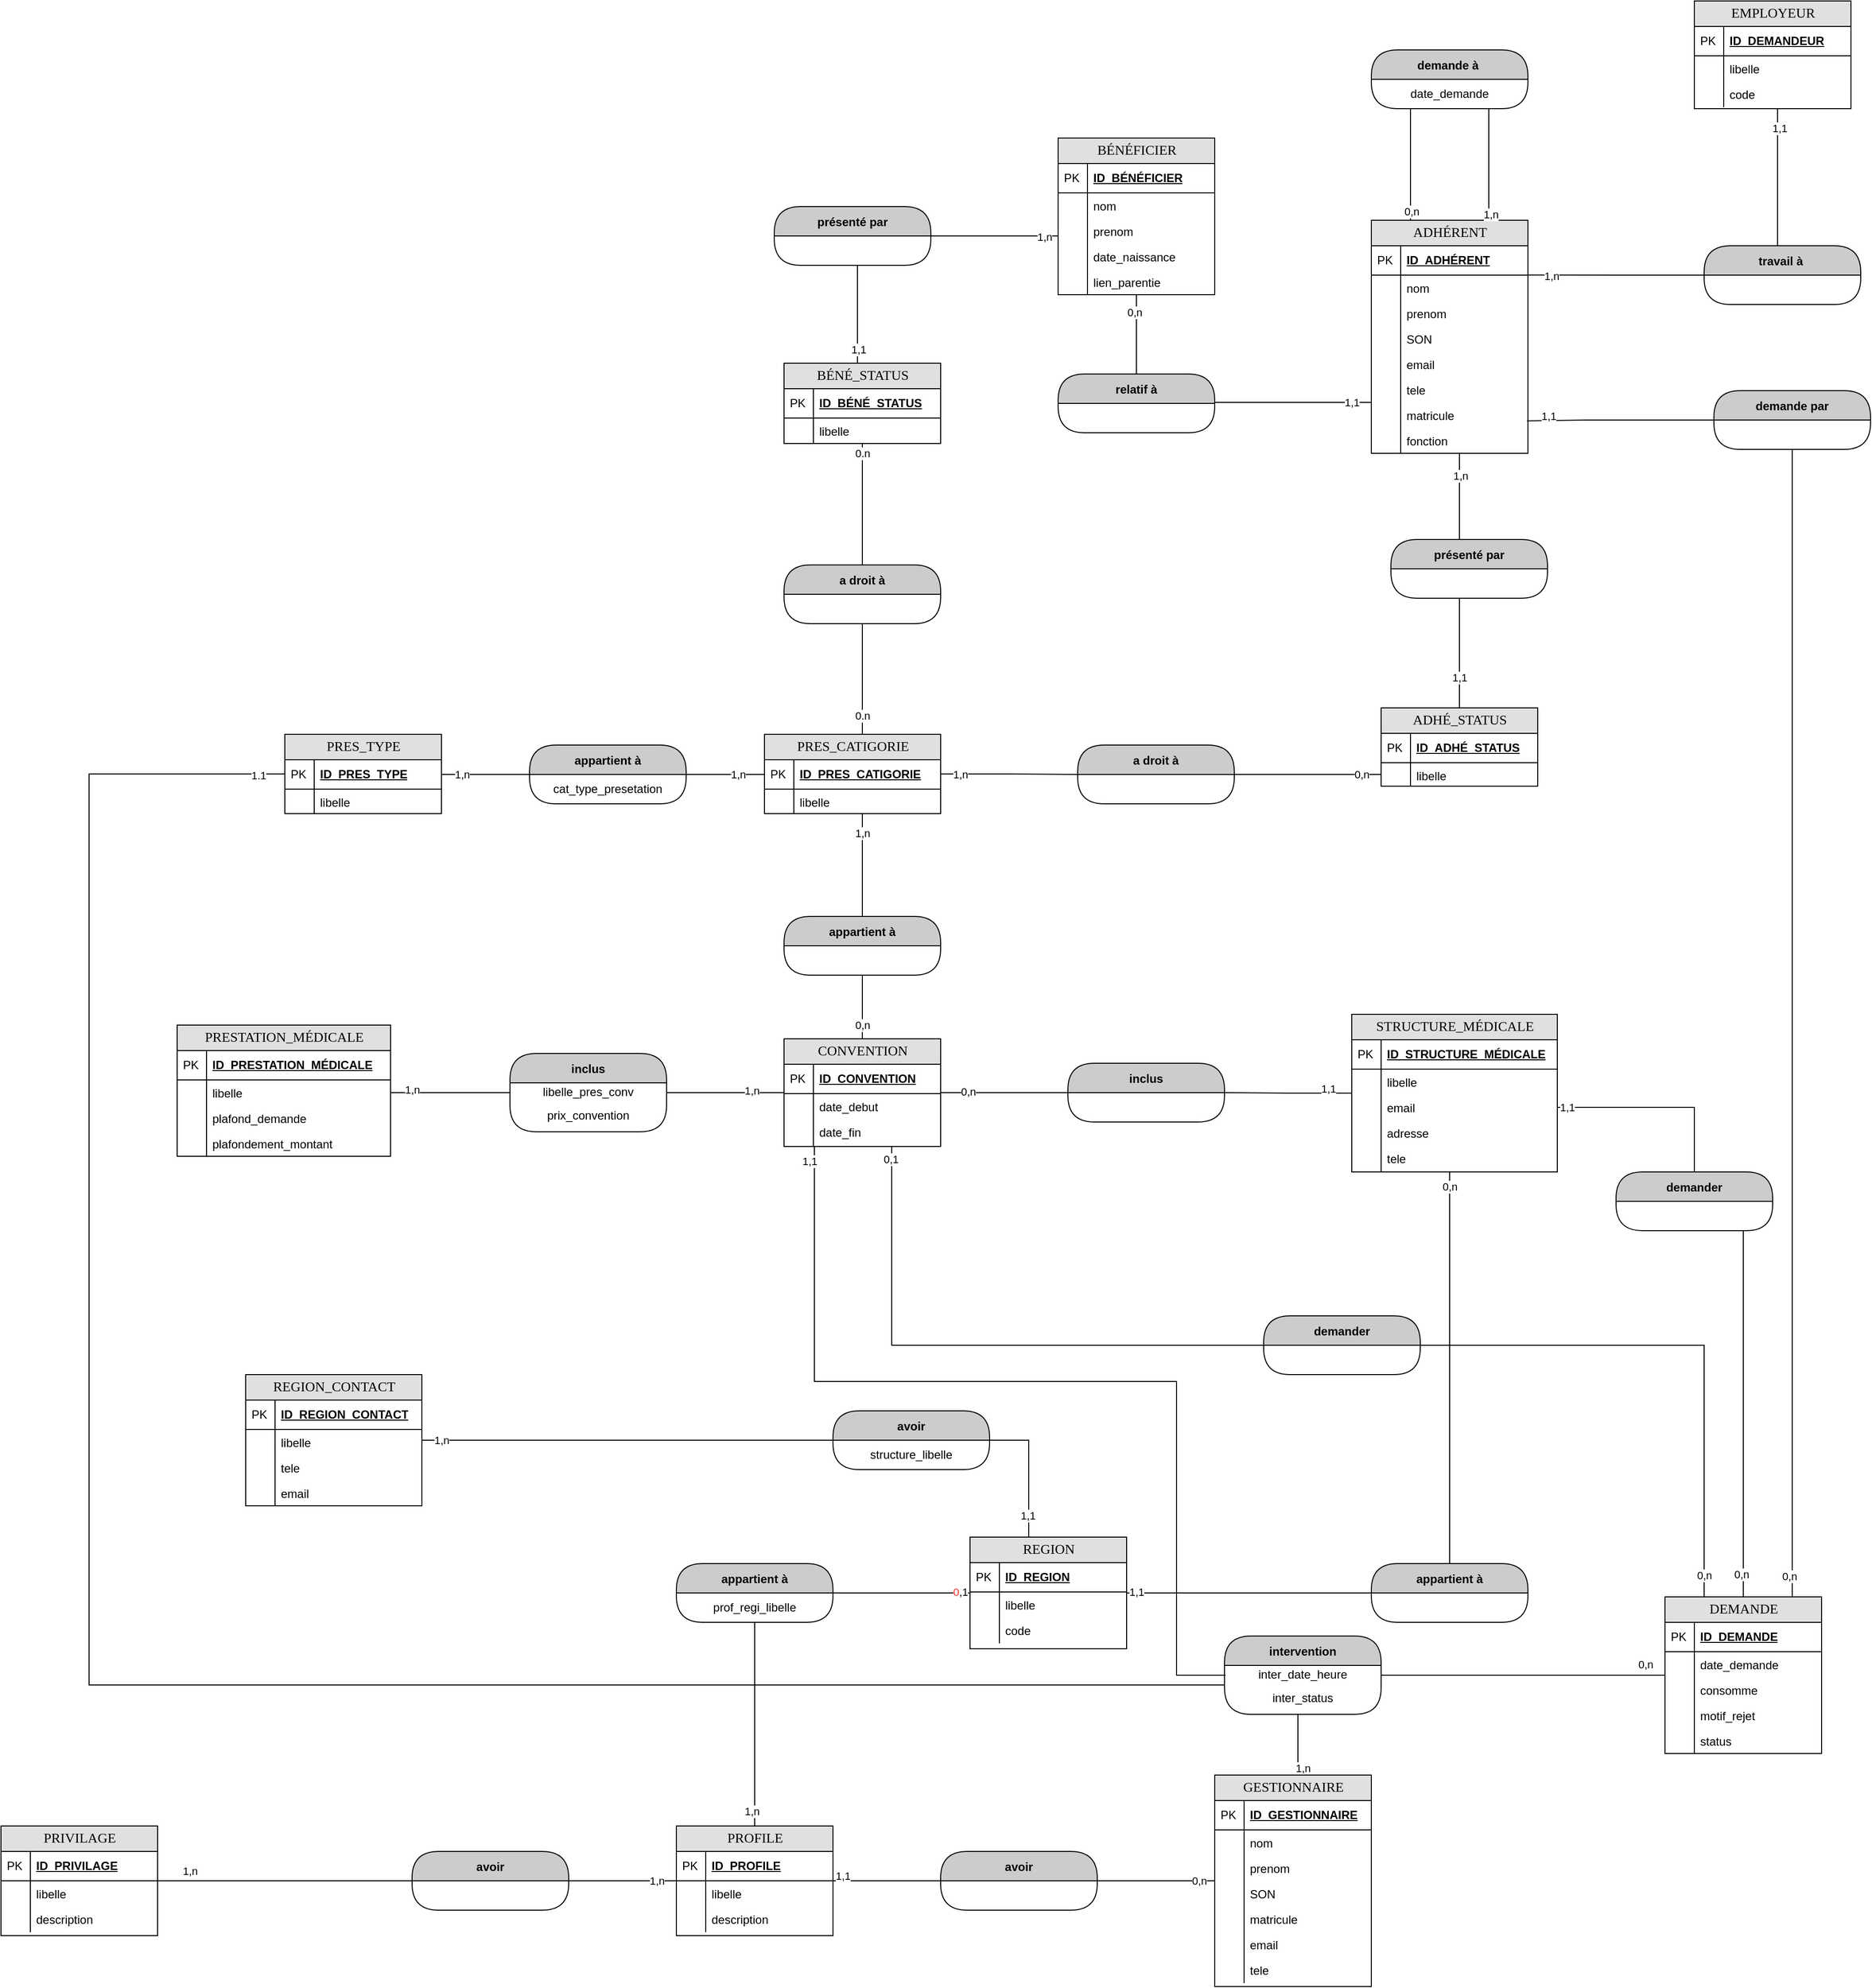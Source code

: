 <mxfile version="20.8.20" type="github">
  <diagram name="Page-1" id="e56a1550-8fbb-45ad-956c-1786394a9013">
    <mxGraphModel dx="2203" dy="1488" grid="1" gridSize="10" guides="1" tooltips="1" connect="1" arrows="1" fold="1" page="1" pageScale="1" pageWidth="1100" pageHeight="850" background="none" math="0" shadow="0">
      <root>
        <mxCell id="0" />
        <mxCell id="1" parent="0" />
        <mxCell id="OxLEWKywHOv-19JCzwFs-155" style="edgeStyle=elbowEdgeStyle;rounded=0;orthogonalLoop=1;jettySize=auto;html=1;exitX=0.25;exitY=0;exitDx=0;exitDy=0;entryX=0.25;entryY=1;entryDx=0;entryDy=0;endArrow=none;endFill=0;" parent="1" source="2e49270ec7c68f3f-80" target="OxLEWKywHOv-19JCzwFs-2" edge="1">
          <mxGeometry relative="1" as="geometry" />
        </mxCell>
        <mxCell id="OxLEWKywHOv-19JCzwFs-161" value="0,n" style="edgeLabel;html=1;align=center;verticalAlign=middle;resizable=0;points=[];" parent="OxLEWKywHOv-19JCzwFs-155" vertex="1" connectable="0">
          <mxGeometry x="-0.84" y="-1" relative="1" as="geometry">
            <mxPoint as="offset" />
          </mxGeometry>
        </mxCell>
        <mxCell id="2e49270ec7c68f3f-80" value="ADHÉRENT" style="swimlane;html=1;fontStyle=0;childLayout=stackLayout;horizontal=1;startSize=26;fillColor=#e0e0e0;horizontalStack=0;resizeParent=1;resizeLast=0;collapsible=1;marginBottom=0;swimlaneFillColor=#ffffff;align=center;rounded=0;shadow=0;comic=0;labelBackgroundColor=none;strokeWidth=1;fontFamily=Verdana;fontSize=14" parent="1" vertex="1">
          <mxGeometry x="1350" y="194" width="160" height="238" as="geometry">
            <mxRectangle x="180" y="180" width="120" height="30" as="alternateBounds" />
          </mxGeometry>
        </mxCell>
        <mxCell id="2e49270ec7c68f3f-81" value="ID_ADHÉRENT" style="shape=partialRectangle;top=0;left=0;right=0;bottom=1;html=1;align=left;verticalAlign=middle;fillColor=none;spacingLeft=34;spacingRight=4;whiteSpace=wrap;overflow=hidden;rotatable=0;points=[[0,0.5],[1,0.5]];portConstraint=eastwest;dropTarget=0;fontStyle=5;" parent="2e49270ec7c68f3f-80" vertex="1">
          <mxGeometry y="26" width="160" height="30" as="geometry" />
        </mxCell>
        <mxCell id="2e49270ec7c68f3f-82" value="PK" style="shape=partialRectangle;top=0;left=0;bottom=0;html=1;fillColor=none;align=left;verticalAlign=middle;spacingLeft=4;spacingRight=4;whiteSpace=wrap;overflow=hidden;rotatable=0;points=[];portConstraint=eastwest;part=1;" parent="2e49270ec7c68f3f-81" vertex="1" connectable="0">
          <mxGeometry width="30" height="30" as="geometry" />
        </mxCell>
        <mxCell id="2e49270ec7c68f3f-83" value="nom" style="shape=partialRectangle;top=0;left=0;right=0;bottom=0;html=1;align=left;verticalAlign=top;fillColor=none;spacingLeft=34;spacingRight=4;whiteSpace=wrap;overflow=hidden;rotatable=0;points=[[0,0.5],[1,0.5]];portConstraint=eastwest;dropTarget=0;" parent="2e49270ec7c68f3f-80" vertex="1">
          <mxGeometry y="56" width="160" height="26" as="geometry" />
        </mxCell>
        <mxCell id="2e49270ec7c68f3f-84" value="" style="shape=partialRectangle;top=0;left=0;bottom=0;html=1;fillColor=none;align=left;verticalAlign=top;spacingLeft=4;spacingRight=4;whiteSpace=wrap;overflow=hidden;rotatable=0;points=[];portConstraint=eastwest;part=1;" parent="2e49270ec7c68f3f-83" vertex="1" connectable="0">
          <mxGeometry width="30" height="26" as="geometry" />
        </mxCell>
        <mxCell id="2e49270ec7c68f3f-85" value="prenom" style="shape=partialRectangle;top=0;left=0;right=0;bottom=0;html=1;align=left;verticalAlign=top;fillColor=none;spacingLeft=34;spacingRight=4;whiteSpace=wrap;overflow=hidden;rotatable=0;points=[[0,0.5],[1,0.5]];portConstraint=eastwest;dropTarget=0;" parent="2e49270ec7c68f3f-80" vertex="1">
          <mxGeometry y="82" width="160" height="26" as="geometry" />
        </mxCell>
        <mxCell id="2e49270ec7c68f3f-86" value="" style="shape=partialRectangle;top=0;left=0;bottom=0;html=1;fillColor=none;align=left;verticalAlign=top;spacingLeft=4;spacingRight=4;whiteSpace=wrap;overflow=hidden;rotatable=0;points=[];portConstraint=eastwest;part=1;" parent="2e49270ec7c68f3f-85" vertex="1" connectable="0">
          <mxGeometry width="30" height="26" as="geometry" />
        </mxCell>
        <mxCell id="5KgQhFO7GnKElYih4QEI-20" value="SON" style="shape=partialRectangle;top=0;left=0;right=0;bottom=0;html=1;align=left;verticalAlign=top;fillColor=none;spacingLeft=34;spacingRight=4;whiteSpace=wrap;overflow=hidden;rotatable=0;points=[[0,0.5],[1,0.5]];portConstraint=eastwest;dropTarget=0;" parent="2e49270ec7c68f3f-80" vertex="1">
          <mxGeometry y="108" width="160" height="26" as="geometry" />
        </mxCell>
        <mxCell id="5KgQhFO7GnKElYih4QEI-21" value="" style="shape=partialRectangle;top=0;left=0;bottom=0;html=1;fillColor=none;align=left;verticalAlign=top;spacingLeft=4;spacingRight=4;whiteSpace=wrap;overflow=hidden;rotatable=0;points=[];portConstraint=eastwest;part=1;" parent="5KgQhFO7GnKElYih4QEI-20" vertex="1" connectable="0">
          <mxGeometry width="30" height="26" as="geometry" />
        </mxCell>
        <mxCell id="5KgQhFO7GnKElYih4QEI-24" value="email" style="shape=partialRectangle;top=0;left=0;right=0;bottom=0;html=1;align=left;verticalAlign=top;fillColor=none;spacingLeft=34;spacingRight=4;whiteSpace=wrap;overflow=hidden;rotatable=0;points=[[0,0.5],[1,0.5]];portConstraint=eastwest;dropTarget=0;" parent="2e49270ec7c68f3f-80" vertex="1">
          <mxGeometry y="134" width="160" height="26" as="geometry" />
        </mxCell>
        <mxCell id="5KgQhFO7GnKElYih4QEI-25" value="" style="shape=partialRectangle;top=0;left=0;bottom=0;html=1;fillColor=none;align=left;verticalAlign=top;spacingLeft=4;spacingRight=4;whiteSpace=wrap;overflow=hidden;rotatable=0;points=[];portConstraint=eastwest;part=1;" parent="5KgQhFO7GnKElYih4QEI-24" vertex="1" connectable="0">
          <mxGeometry width="30" height="26" as="geometry" />
        </mxCell>
        <mxCell id="5KgQhFO7GnKElYih4QEI-26" value="tele" style="shape=partialRectangle;top=0;left=0;right=0;bottom=0;html=1;align=left;verticalAlign=top;fillColor=none;spacingLeft=34;spacingRight=4;whiteSpace=wrap;overflow=hidden;rotatable=0;points=[[0,0.5],[1,0.5]];portConstraint=eastwest;dropTarget=0;" parent="2e49270ec7c68f3f-80" vertex="1">
          <mxGeometry y="160" width="160" height="26" as="geometry" />
        </mxCell>
        <mxCell id="5KgQhFO7GnKElYih4QEI-27" value="" style="shape=partialRectangle;top=0;left=0;bottom=0;html=1;fillColor=none;align=left;verticalAlign=top;spacingLeft=4;spacingRight=4;whiteSpace=wrap;overflow=hidden;rotatable=0;points=[];portConstraint=eastwest;part=1;" parent="5KgQhFO7GnKElYih4QEI-26" vertex="1" connectable="0">
          <mxGeometry width="30" height="26" as="geometry" />
        </mxCell>
        <mxCell id="2e49270ec7c68f3f-87" value="matricule" style="shape=partialRectangle;top=0;left=0;right=0;bottom=0;html=1;align=left;verticalAlign=top;fillColor=none;spacingLeft=34;spacingRight=4;whiteSpace=wrap;overflow=hidden;rotatable=0;points=[[0,0.5],[1,0.5]];portConstraint=eastwest;dropTarget=0;" parent="2e49270ec7c68f3f-80" vertex="1">
          <mxGeometry y="186" width="160" height="26" as="geometry" />
        </mxCell>
        <mxCell id="2e49270ec7c68f3f-88" value="" style="shape=partialRectangle;top=0;left=0;bottom=0;html=1;fillColor=none;align=left;verticalAlign=top;spacingLeft=4;spacingRight=4;whiteSpace=wrap;overflow=hidden;rotatable=0;points=[];portConstraint=eastwest;part=1;" parent="2e49270ec7c68f3f-87" vertex="1" connectable="0">
          <mxGeometry width="30" height="26" as="geometry" />
        </mxCell>
        <mxCell id="OxLEWKywHOv-19JCzwFs-191" value="fonction" style="shape=partialRectangle;top=0;left=0;right=0;bottom=0;html=1;align=left;verticalAlign=top;fillColor=none;spacingLeft=34;spacingRight=4;whiteSpace=wrap;overflow=hidden;rotatable=0;points=[[0,0.5],[1,0.5]];portConstraint=eastwest;dropTarget=0;" parent="2e49270ec7c68f3f-80" vertex="1">
          <mxGeometry y="212" width="160" height="26" as="geometry" />
        </mxCell>
        <mxCell id="OxLEWKywHOv-19JCzwFs-192" value="" style="shape=partialRectangle;top=0;left=0;bottom=0;html=1;fillColor=none;align=left;verticalAlign=top;spacingLeft=4;spacingRight=4;whiteSpace=wrap;overflow=hidden;rotatable=0;points=[];portConstraint=eastwest;part=1;" parent="OxLEWKywHOv-19JCzwFs-191" vertex="1" connectable="0">
          <mxGeometry width="30" height="26" as="geometry" />
        </mxCell>
        <mxCell id="OxLEWKywHOv-19JCzwFs-136" style="edgeStyle=elbowEdgeStyle;rounded=0;orthogonalLoop=1;jettySize=auto;html=1;endArrow=none;endFill=0;" parent="1" source="5KgQhFO7GnKElYih4QEI-52" target="OxLEWKywHOv-19JCzwFs-204" edge="1">
          <mxGeometry relative="1" as="geometry">
            <mxPoint x="1275.174" y="1820" as="targetPoint" />
          </mxGeometry>
        </mxCell>
        <mxCell id="OxLEWKywHOv-19JCzwFs-186" value="1,n" style="edgeLabel;html=1;align=center;verticalAlign=middle;resizable=0;points=[];" parent="OxLEWKywHOv-19JCzwFs-136" vertex="1" connectable="0">
          <mxGeometry x="-0.777" relative="1" as="geometry">
            <mxPoint x="5" as="offset" />
          </mxGeometry>
        </mxCell>
        <mxCell id="5KgQhFO7GnKElYih4QEI-52" value="GESTIONNAIRE" style="swimlane;html=1;fontStyle=0;childLayout=stackLayout;horizontal=1;startSize=26;fillColor=#e0e0e0;horizontalStack=0;resizeParent=1;resizeLast=0;collapsible=1;marginBottom=0;swimlaneFillColor=#ffffff;align=center;rounded=0;shadow=0;comic=0;labelBackgroundColor=none;strokeWidth=1;fontFamily=Verdana;fontSize=14" parent="1" vertex="1">
          <mxGeometry x="1190" y="1782" width="160" height="216" as="geometry">
            <mxRectangle x="1310" y="1060" width="150" height="30" as="alternateBounds" />
          </mxGeometry>
        </mxCell>
        <mxCell id="5KgQhFO7GnKElYih4QEI-53" value="ID_GESTIONNAIRE" style="shape=partialRectangle;top=0;left=0;right=0;bottom=1;html=1;align=left;verticalAlign=middle;fillColor=none;spacingLeft=34;spacingRight=4;whiteSpace=wrap;overflow=hidden;rotatable=0;points=[[0,0.5],[1,0.5]];portConstraint=eastwest;dropTarget=0;fontStyle=5;" parent="5KgQhFO7GnKElYih4QEI-52" vertex="1">
          <mxGeometry y="26" width="160" height="30" as="geometry" />
        </mxCell>
        <mxCell id="5KgQhFO7GnKElYih4QEI-54" value="PK" style="shape=partialRectangle;top=0;left=0;bottom=0;html=1;fillColor=none;align=left;verticalAlign=middle;spacingLeft=4;spacingRight=4;whiteSpace=wrap;overflow=hidden;rotatable=0;points=[];portConstraint=eastwest;part=1;" parent="5KgQhFO7GnKElYih4QEI-53" vertex="1" connectable="0">
          <mxGeometry width="30" height="30" as="geometry" />
        </mxCell>
        <mxCell id="OxLEWKywHOv-19JCzwFs-245" value="nom" style="shape=partialRectangle;top=0;left=0;right=0;bottom=0;html=1;align=left;verticalAlign=top;fillColor=none;spacingLeft=34;spacingRight=4;whiteSpace=wrap;overflow=hidden;rotatable=0;points=[[0,0.5],[1,0.5]];portConstraint=eastwest;dropTarget=0;" parent="5KgQhFO7GnKElYih4QEI-52" vertex="1">
          <mxGeometry y="56" width="160" height="26" as="geometry" />
        </mxCell>
        <mxCell id="OxLEWKywHOv-19JCzwFs-246" value="" style="shape=partialRectangle;top=0;left=0;bottom=0;html=1;fillColor=none;align=left;verticalAlign=top;spacingLeft=4;spacingRight=4;whiteSpace=wrap;overflow=hidden;rotatable=0;points=[];portConstraint=eastwest;part=1;" parent="OxLEWKywHOv-19JCzwFs-245" vertex="1" connectable="0">
          <mxGeometry width="30" height="26" as="geometry" />
        </mxCell>
        <mxCell id="OxLEWKywHOv-19JCzwFs-233" value="prenom" style="shape=partialRectangle;top=0;left=0;right=0;bottom=0;html=1;align=left;verticalAlign=top;fillColor=none;spacingLeft=34;spacingRight=4;whiteSpace=wrap;overflow=hidden;rotatable=0;points=[[0,0.5],[1,0.5]];portConstraint=eastwest;dropTarget=0;" parent="5KgQhFO7GnKElYih4QEI-52" vertex="1">
          <mxGeometry y="82" width="160" height="26" as="geometry" />
        </mxCell>
        <mxCell id="OxLEWKywHOv-19JCzwFs-234" value="" style="shape=partialRectangle;top=0;left=0;bottom=0;html=1;fillColor=none;align=left;verticalAlign=top;spacingLeft=4;spacingRight=4;whiteSpace=wrap;overflow=hidden;rotatable=0;points=[];portConstraint=eastwest;part=1;" parent="OxLEWKywHOv-19JCzwFs-233" vertex="1" connectable="0">
          <mxGeometry width="30" height="26" as="geometry" />
        </mxCell>
        <mxCell id="OxLEWKywHOv-19JCzwFs-235" value="SON" style="shape=partialRectangle;top=0;left=0;right=0;bottom=0;html=1;align=left;verticalAlign=top;fillColor=none;spacingLeft=34;spacingRight=4;whiteSpace=wrap;overflow=hidden;rotatable=0;points=[[0,0.5],[1,0.5]];portConstraint=eastwest;dropTarget=0;" parent="5KgQhFO7GnKElYih4QEI-52" vertex="1">
          <mxGeometry y="108" width="160" height="26" as="geometry" />
        </mxCell>
        <mxCell id="OxLEWKywHOv-19JCzwFs-236" value="" style="shape=partialRectangle;top=0;left=0;bottom=0;html=1;fillColor=none;align=left;verticalAlign=top;spacingLeft=4;spacingRight=4;whiteSpace=wrap;overflow=hidden;rotatable=0;points=[];portConstraint=eastwest;part=1;" parent="OxLEWKywHOv-19JCzwFs-235" vertex="1" connectable="0">
          <mxGeometry width="30" height="26" as="geometry" />
        </mxCell>
        <mxCell id="OxLEWKywHOv-19JCzwFs-241" value="matricule" style="shape=partialRectangle;top=0;left=0;right=0;bottom=0;html=1;align=left;verticalAlign=top;fillColor=none;spacingLeft=34;spacingRight=4;whiteSpace=wrap;overflow=hidden;rotatable=0;points=[[0,0.5],[1,0.5]];portConstraint=eastwest;dropTarget=0;" parent="5KgQhFO7GnKElYih4QEI-52" vertex="1">
          <mxGeometry y="134" width="160" height="26" as="geometry" />
        </mxCell>
        <mxCell id="OxLEWKywHOv-19JCzwFs-242" value="" style="shape=partialRectangle;top=0;left=0;bottom=0;html=1;fillColor=none;align=left;verticalAlign=top;spacingLeft=4;spacingRight=4;whiteSpace=wrap;overflow=hidden;rotatable=0;points=[];portConstraint=eastwest;part=1;" parent="OxLEWKywHOv-19JCzwFs-241" vertex="1" connectable="0">
          <mxGeometry width="30" height="26" as="geometry" />
        </mxCell>
        <mxCell id="OxLEWKywHOv-19JCzwFs-237" value="email" style="shape=partialRectangle;top=0;left=0;right=0;bottom=0;html=1;align=left;verticalAlign=top;fillColor=none;spacingLeft=34;spacingRight=4;whiteSpace=wrap;overflow=hidden;rotatable=0;points=[[0,0.5],[1,0.5]];portConstraint=eastwest;dropTarget=0;" parent="5KgQhFO7GnKElYih4QEI-52" vertex="1">
          <mxGeometry y="160" width="160" height="26" as="geometry" />
        </mxCell>
        <mxCell id="OxLEWKywHOv-19JCzwFs-238" value="" style="shape=partialRectangle;top=0;left=0;bottom=0;html=1;fillColor=none;align=left;verticalAlign=top;spacingLeft=4;spacingRight=4;whiteSpace=wrap;overflow=hidden;rotatable=0;points=[];portConstraint=eastwest;part=1;" parent="OxLEWKywHOv-19JCzwFs-237" vertex="1" connectable="0">
          <mxGeometry width="30" height="26" as="geometry" />
        </mxCell>
        <mxCell id="OxLEWKywHOv-19JCzwFs-239" value="tele" style="shape=partialRectangle;top=0;left=0;right=0;bottom=0;html=1;align=left;verticalAlign=top;fillColor=none;spacingLeft=34;spacingRight=4;whiteSpace=wrap;overflow=hidden;rotatable=0;points=[[0,0.5],[1,0.5]];portConstraint=eastwest;dropTarget=0;" parent="5KgQhFO7GnKElYih4QEI-52" vertex="1">
          <mxGeometry y="186" width="160" height="26" as="geometry" />
        </mxCell>
        <mxCell id="OxLEWKywHOv-19JCzwFs-240" value="" style="shape=partialRectangle;top=0;left=0;bottom=0;html=1;fillColor=none;align=left;verticalAlign=top;spacingLeft=4;spacingRight=4;whiteSpace=wrap;overflow=hidden;rotatable=0;points=[];portConstraint=eastwest;part=1;" parent="OxLEWKywHOv-19JCzwFs-239" vertex="1" connectable="0">
          <mxGeometry width="30" height="26" as="geometry" />
        </mxCell>
        <mxCell id="OxLEWKywHOv-19JCzwFs-50" style="edgeStyle=elbowEdgeStyle;rounded=0;orthogonalLoop=1;jettySize=auto;html=1;endArrow=none;endFill=0;" parent="1" source="5KgQhFO7GnKElYih4QEI-75" target="OxLEWKywHOv-19JCzwFs-49" edge="1">
          <mxGeometry relative="1" as="geometry" />
        </mxCell>
        <mxCell id="OxLEWKywHOv-19JCzwFs-164" value="1,1" style="edgeLabel;html=1;align=center;verticalAlign=middle;resizable=0;points=[];" parent="OxLEWKywHOv-19JCzwFs-50" vertex="1" connectable="0">
          <mxGeometry x="-0.725" y="2" relative="1" as="geometry">
            <mxPoint as="offset" />
          </mxGeometry>
        </mxCell>
        <mxCell id="5KgQhFO7GnKElYih4QEI-75" value="EMPLOYEUR" style="swimlane;html=1;fontStyle=0;childLayout=stackLayout;horizontal=1;startSize=26;fillColor=#e0e0e0;horizontalStack=0;resizeParent=1;resizeLast=0;collapsible=1;marginBottom=0;swimlaneFillColor=#ffffff;align=center;rounded=0;shadow=0;comic=0;labelBackgroundColor=none;strokeWidth=1;fontFamily=Verdana;fontSize=14" parent="1" vertex="1">
          <mxGeometry x="1680" y="-30" width="160" height="110" as="geometry">
            <mxRectangle x="70" y="260" width="130" height="30" as="alternateBounds" />
          </mxGeometry>
        </mxCell>
        <mxCell id="5KgQhFO7GnKElYih4QEI-76" value="ID_DEMANDEUR" style="shape=partialRectangle;top=0;left=0;right=0;bottom=1;html=1;align=left;verticalAlign=middle;fillColor=none;spacingLeft=34;spacingRight=4;whiteSpace=wrap;overflow=hidden;rotatable=0;points=[[0,0.5],[1,0.5]];portConstraint=eastwest;dropTarget=0;fontStyle=5;" parent="5KgQhFO7GnKElYih4QEI-75" vertex="1">
          <mxGeometry y="26" width="160" height="30" as="geometry" />
        </mxCell>
        <mxCell id="5KgQhFO7GnKElYih4QEI-77" value="PK" style="shape=partialRectangle;top=0;left=0;bottom=0;html=1;fillColor=none;align=left;verticalAlign=middle;spacingLeft=4;spacingRight=4;whiteSpace=wrap;overflow=hidden;rotatable=0;points=[];portConstraint=eastwest;part=1;" parent="5KgQhFO7GnKElYih4QEI-76" vertex="1" connectable="0">
          <mxGeometry width="30" height="30" as="geometry" />
        </mxCell>
        <mxCell id="5KgQhFO7GnKElYih4QEI-80" value="libelle" style="shape=partialRectangle;top=0;left=0;right=0;bottom=0;html=1;align=left;verticalAlign=top;fillColor=none;spacingLeft=34;spacingRight=4;whiteSpace=wrap;overflow=hidden;rotatable=0;points=[[0,0.5],[1,0.5]];portConstraint=eastwest;dropTarget=0;" parent="5KgQhFO7GnKElYih4QEI-75" vertex="1">
          <mxGeometry y="56" width="160" height="26" as="geometry" />
        </mxCell>
        <mxCell id="5KgQhFO7GnKElYih4QEI-81" value="" style="shape=partialRectangle;top=0;left=0;bottom=0;html=1;fillColor=none;align=left;verticalAlign=top;spacingLeft=4;spacingRight=4;whiteSpace=wrap;overflow=hidden;rotatable=0;points=[];portConstraint=eastwest;part=1;" parent="5KgQhFO7GnKElYih4QEI-80" vertex="1" connectable="0">
          <mxGeometry width="30" height="26" as="geometry" />
        </mxCell>
        <mxCell id="OxLEWKywHOv-19JCzwFs-199" value="code" style="shape=partialRectangle;top=0;left=0;right=0;bottom=0;html=1;align=left;verticalAlign=top;fillColor=none;spacingLeft=34;spacingRight=4;whiteSpace=wrap;overflow=hidden;rotatable=0;points=[[0,0.5],[1,0.5]];portConstraint=eastwest;dropTarget=0;" parent="5KgQhFO7GnKElYih4QEI-75" vertex="1">
          <mxGeometry y="82" width="160" height="26" as="geometry" />
        </mxCell>
        <mxCell id="OxLEWKywHOv-19JCzwFs-200" value="" style="shape=partialRectangle;top=0;left=0;bottom=0;html=1;fillColor=none;align=left;verticalAlign=top;spacingLeft=4;spacingRight=4;whiteSpace=wrap;overflow=hidden;rotatable=0;points=[];portConstraint=eastwest;part=1;" parent="OxLEWKywHOv-19JCzwFs-199" vertex="1" connectable="0">
          <mxGeometry width="30" height="26" as="geometry" />
        </mxCell>
        <mxCell id="5KgQhFO7GnKElYih4QEI-82" value="CONVENTION" style="swimlane;html=1;fontStyle=0;childLayout=stackLayout;horizontal=1;startSize=26;fillColor=#e0e0e0;horizontalStack=0;resizeParent=1;resizeLast=0;collapsible=1;marginBottom=0;swimlaneFillColor=#ffffff;align=center;rounded=0;shadow=0;comic=0;labelBackgroundColor=none;strokeWidth=1;fontFamily=Verdana;fontSize=14" parent="1" vertex="1">
          <mxGeometry x="750" y="1030" width="160" height="110" as="geometry">
            <mxRectangle x="1020" y="1100" width="140" height="30" as="alternateBounds" />
          </mxGeometry>
        </mxCell>
        <mxCell id="5KgQhFO7GnKElYih4QEI-83" value="ID_CONVENTION" style="shape=partialRectangle;top=0;left=0;right=0;bottom=1;html=1;align=left;verticalAlign=middle;fillColor=none;spacingLeft=34;spacingRight=4;whiteSpace=wrap;overflow=hidden;rotatable=0;points=[[0,0.5],[1,0.5]];portConstraint=eastwest;dropTarget=0;fontStyle=5;" parent="5KgQhFO7GnKElYih4QEI-82" vertex="1">
          <mxGeometry y="26" width="160" height="30" as="geometry" />
        </mxCell>
        <mxCell id="5KgQhFO7GnKElYih4QEI-84" value="PK" style="shape=partialRectangle;top=0;left=0;bottom=0;html=1;fillColor=none;align=left;verticalAlign=middle;spacingLeft=4;spacingRight=4;whiteSpace=wrap;overflow=hidden;rotatable=0;points=[];portConstraint=eastwest;part=1;" parent="5KgQhFO7GnKElYih4QEI-83" vertex="1" connectable="0">
          <mxGeometry width="30" height="30" as="geometry" />
        </mxCell>
        <mxCell id="5KgQhFO7GnKElYih4QEI-87" value="date_debut" style="shape=partialRectangle;top=0;left=0;right=0;bottom=0;html=1;align=left;verticalAlign=top;fillColor=none;spacingLeft=34;spacingRight=4;whiteSpace=wrap;overflow=hidden;rotatable=0;points=[[0,0.5],[1,0.5]];portConstraint=eastwest;dropTarget=0;" parent="5KgQhFO7GnKElYih4QEI-82" vertex="1">
          <mxGeometry y="56" width="160" height="26" as="geometry" />
        </mxCell>
        <mxCell id="5KgQhFO7GnKElYih4QEI-88" value="" style="shape=partialRectangle;top=0;left=0;bottom=0;html=1;fillColor=none;align=left;verticalAlign=top;spacingLeft=4;spacingRight=4;whiteSpace=wrap;overflow=hidden;rotatable=0;points=[];portConstraint=eastwest;part=1;" parent="5KgQhFO7GnKElYih4QEI-87" vertex="1" connectable="0">
          <mxGeometry width="30" height="26" as="geometry" />
        </mxCell>
        <mxCell id="OxLEWKywHOv-19JCzwFs-201" value="date_fin" style="shape=partialRectangle;top=0;left=0;right=0;bottom=0;html=1;align=left;verticalAlign=top;fillColor=none;spacingLeft=34;spacingRight=4;whiteSpace=wrap;overflow=hidden;rotatable=0;points=[[0,0.5],[1,0.5]];portConstraint=eastwest;dropTarget=0;" parent="5KgQhFO7GnKElYih4QEI-82" vertex="1">
          <mxGeometry y="82" width="160" height="28" as="geometry" />
        </mxCell>
        <mxCell id="OxLEWKywHOv-19JCzwFs-202" value="" style="shape=partialRectangle;top=0;left=0;bottom=0;html=1;fillColor=none;align=left;verticalAlign=top;spacingLeft=4;spacingRight=4;whiteSpace=wrap;overflow=hidden;rotatable=0;points=[];portConstraint=eastwest;part=1;" parent="OxLEWKywHOv-19JCzwFs-201" vertex="1" connectable="0">
          <mxGeometry width="30" height="28" as="geometry" />
        </mxCell>
        <mxCell id="OxLEWKywHOv-19JCzwFs-90" style="edgeStyle=elbowEdgeStyle;rounded=0;orthogonalLoop=1;jettySize=auto;html=1;endArrow=none;endFill=0;entryX=1;entryY=0.5;entryDx=0;entryDy=0;" parent="1" source="5KgQhFO7GnKElYih4QEI-89" target="OxLEWKywHOv-19JCzwFs-89" edge="1">
          <mxGeometry relative="1" as="geometry">
            <mxPoint x="1190" y="1169" as="targetPoint" />
          </mxGeometry>
        </mxCell>
        <mxCell id="OxLEWKywHOv-19JCzwFs-175" value="1,1" style="edgeLabel;html=1;align=center;verticalAlign=middle;resizable=0;points=[];" parent="OxLEWKywHOv-19JCzwFs-90" vertex="1" connectable="0">
          <mxGeometry x="-0.634" y="-5" relative="1" as="geometry">
            <mxPoint as="offset" />
          </mxGeometry>
        </mxCell>
        <mxCell id="01VOMUPUEz3-RHZkKi3b-23" style="edgeStyle=orthogonalEdgeStyle;rounded=0;orthogonalLoop=1;jettySize=auto;html=1;fontColor=#000000;endArrow=none;endFill=0;exitX=1;exitY=0.5;exitDx=0;exitDy=0;" edge="1" parent="1" source="OxLEWKywHOv-19JCzwFs-207" target="01VOMUPUEz3-RHZkKi3b-22">
          <mxGeometry relative="1" as="geometry" />
        </mxCell>
        <mxCell id="01VOMUPUEz3-RHZkKi3b-27" value="1,1" style="edgeLabel;html=1;align=center;verticalAlign=middle;resizable=0;points=[];fontColor=#000000;" vertex="1" connectable="0" parent="01VOMUPUEz3-RHZkKi3b-23">
          <mxGeometry x="-0.91" relative="1" as="geometry">
            <mxPoint as="offset" />
          </mxGeometry>
        </mxCell>
        <mxCell id="5KgQhFO7GnKElYih4QEI-89" value="STRUCTURE_MÉDICALE" style="swimlane;html=1;fontStyle=0;childLayout=stackLayout;horizontal=1;startSize=26;fillColor=#e0e0e0;horizontalStack=0;resizeParent=1;resizeLast=0;collapsible=1;marginBottom=0;swimlaneFillColor=#ffffff;align=center;rounded=0;shadow=0;comic=0;labelBackgroundColor=none;strokeWidth=1;fontFamily=Verdana;fontSize=14" parent="1" vertex="1">
          <mxGeometry x="1330" y="1005" width="210" height="161" as="geometry">
            <mxRectangle x="1180" y="1310" width="150" height="30" as="alternateBounds" />
          </mxGeometry>
        </mxCell>
        <mxCell id="5KgQhFO7GnKElYih4QEI-90" value="ID_STRUCTURE_MÉDICALE" style="shape=partialRectangle;top=0;left=0;right=0;bottom=1;html=1;align=left;verticalAlign=middle;fillColor=none;spacingLeft=34;spacingRight=4;whiteSpace=wrap;overflow=hidden;rotatable=0;points=[[0,0.5],[1,0.5]];portConstraint=eastwest;dropTarget=0;fontStyle=5;" parent="5KgQhFO7GnKElYih4QEI-89" vertex="1">
          <mxGeometry y="26" width="210" height="30" as="geometry" />
        </mxCell>
        <mxCell id="5KgQhFO7GnKElYih4QEI-91" value="PK" style="shape=partialRectangle;top=0;left=0;bottom=0;html=1;fillColor=none;align=left;verticalAlign=middle;spacingLeft=4;spacingRight=4;whiteSpace=wrap;overflow=hidden;rotatable=0;points=[];portConstraint=eastwest;part=1;" parent="5KgQhFO7GnKElYih4QEI-90" vertex="1" connectable="0">
          <mxGeometry width="30" height="30" as="geometry" />
        </mxCell>
        <mxCell id="5KgQhFO7GnKElYih4QEI-94" value="libelle" style="shape=partialRectangle;top=0;left=0;right=0;bottom=0;html=1;align=left;verticalAlign=top;fillColor=none;spacingLeft=34;spacingRight=4;whiteSpace=wrap;overflow=hidden;rotatable=0;points=[[0,0.5],[1,0.5]];portConstraint=eastwest;dropTarget=0;" parent="5KgQhFO7GnKElYih4QEI-89" vertex="1">
          <mxGeometry y="56" width="210" height="26" as="geometry" />
        </mxCell>
        <mxCell id="5KgQhFO7GnKElYih4QEI-95" value="" style="shape=partialRectangle;top=0;left=0;bottom=0;html=1;fillColor=none;align=left;verticalAlign=top;spacingLeft=4;spacingRight=4;whiteSpace=wrap;overflow=hidden;rotatable=0;points=[];portConstraint=eastwest;part=1;" parent="5KgQhFO7GnKElYih4QEI-94" vertex="1" connectable="0">
          <mxGeometry width="30" height="26" as="geometry" />
        </mxCell>
        <mxCell id="OxLEWKywHOv-19JCzwFs-207" value="email" style="shape=partialRectangle;top=0;left=0;right=0;bottom=0;html=1;align=left;verticalAlign=top;fillColor=none;spacingLeft=34;spacingRight=4;whiteSpace=wrap;overflow=hidden;rotatable=0;points=[[0,0.5],[1,0.5]];portConstraint=eastwest;dropTarget=0;" parent="5KgQhFO7GnKElYih4QEI-89" vertex="1">
          <mxGeometry y="82" width="210" height="26" as="geometry" />
        </mxCell>
        <mxCell id="OxLEWKywHOv-19JCzwFs-208" value="" style="shape=partialRectangle;top=0;left=0;bottom=0;html=1;fillColor=none;align=left;verticalAlign=top;spacingLeft=4;spacingRight=4;whiteSpace=wrap;overflow=hidden;rotatable=0;points=[];portConstraint=eastwest;part=1;" parent="OxLEWKywHOv-19JCzwFs-207" vertex="1" connectable="0">
          <mxGeometry width="30" height="26" as="geometry" />
        </mxCell>
        <mxCell id="OxLEWKywHOv-19JCzwFs-209" value="adresse" style="shape=partialRectangle;top=0;left=0;right=0;bottom=0;html=1;align=left;verticalAlign=top;fillColor=none;spacingLeft=34;spacingRight=4;whiteSpace=wrap;overflow=hidden;rotatable=0;points=[[0,0.5],[1,0.5]];portConstraint=eastwest;dropTarget=0;" parent="5KgQhFO7GnKElYih4QEI-89" vertex="1">
          <mxGeometry y="108" width="210" height="26" as="geometry" />
        </mxCell>
        <mxCell id="OxLEWKywHOv-19JCzwFs-210" value="" style="shape=partialRectangle;top=0;left=0;bottom=0;html=1;fillColor=none;align=left;verticalAlign=top;spacingLeft=4;spacingRight=4;whiteSpace=wrap;overflow=hidden;rotatable=0;points=[];portConstraint=eastwest;part=1;" parent="OxLEWKywHOv-19JCzwFs-209" vertex="1" connectable="0">
          <mxGeometry width="30" height="26" as="geometry" />
        </mxCell>
        <mxCell id="OxLEWKywHOv-19JCzwFs-211" value="tele" style="shape=partialRectangle;top=0;left=0;right=0;bottom=0;html=1;align=left;verticalAlign=top;fillColor=none;spacingLeft=34;spacingRight=4;whiteSpace=wrap;overflow=hidden;rotatable=0;points=[[0,0.5],[1,0.5]];portConstraint=eastwest;dropTarget=0;" parent="5KgQhFO7GnKElYih4QEI-89" vertex="1">
          <mxGeometry y="134" width="210" height="26" as="geometry" />
        </mxCell>
        <mxCell id="OxLEWKywHOv-19JCzwFs-212" value="" style="shape=partialRectangle;top=0;left=0;bottom=0;html=1;fillColor=none;align=left;verticalAlign=top;spacingLeft=4;spacingRight=4;whiteSpace=wrap;overflow=hidden;rotatable=0;points=[];portConstraint=eastwest;part=1;" parent="OxLEWKywHOv-19JCzwFs-211" vertex="1" connectable="0">
          <mxGeometry width="30" height="26" as="geometry" />
        </mxCell>
        <mxCell id="OxLEWKywHOv-19JCzwFs-154" style="edgeStyle=elbowEdgeStyle;rounded=0;orthogonalLoop=1;jettySize=auto;html=1;endArrow=none;endFill=0;" parent="1" source="5KgQhFO7GnKElYih4QEI-96" target="5KgQhFO7GnKElYih4QEI-167" edge="1">
          <mxGeometry relative="1" as="geometry" />
        </mxCell>
        <mxCell id="OxLEWKywHOv-19JCzwFs-160" value="0,n" style="edgeLabel;html=1;align=center;verticalAlign=middle;resizable=0;points=[];" parent="OxLEWKywHOv-19JCzwFs-154" vertex="1" connectable="0">
          <mxGeometry x="-0.573" y="-2" relative="1" as="geometry">
            <mxPoint as="offset" />
          </mxGeometry>
        </mxCell>
        <mxCell id="5KgQhFO7GnKElYih4QEI-96" value="BÉNÉFICIER" style="swimlane;html=1;fontStyle=0;childLayout=stackLayout;horizontal=1;startSize=26;fillColor=#e0e0e0;horizontalStack=0;resizeParent=1;resizeLast=0;collapsible=1;marginBottom=0;swimlaneFillColor=#ffffff;align=center;rounded=0;shadow=0;comic=0;labelBackgroundColor=none;strokeWidth=1;fontFamily=Verdana;fontSize=14" parent="1" vertex="1">
          <mxGeometry x="1030" y="110" width="160" height="160" as="geometry">
            <mxRectangle x="450" y="70" width="130" height="30" as="alternateBounds" />
          </mxGeometry>
        </mxCell>
        <mxCell id="5KgQhFO7GnKElYih4QEI-97" value="ID_BÉNÉFICIER" style="shape=partialRectangle;top=0;left=0;right=0;bottom=1;html=1;align=left;verticalAlign=middle;fillColor=none;spacingLeft=34;spacingRight=4;whiteSpace=wrap;overflow=hidden;rotatable=0;points=[[0,0.5],[1,0.5]];portConstraint=eastwest;dropTarget=0;fontStyle=5;" parent="5KgQhFO7GnKElYih4QEI-96" vertex="1">
          <mxGeometry y="26" width="160" height="30" as="geometry" />
        </mxCell>
        <mxCell id="5KgQhFO7GnKElYih4QEI-98" value="PK" style="shape=partialRectangle;top=0;left=0;bottom=0;html=1;fillColor=none;align=left;verticalAlign=middle;spacingLeft=4;spacingRight=4;whiteSpace=wrap;overflow=hidden;rotatable=0;points=[];portConstraint=eastwest;part=1;" parent="5KgQhFO7GnKElYih4QEI-97" vertex="1" connectable="0">
          <mxGeometry width="30" height="30" as="geometry" />
        </mxCell>
        <mxCell id="5KgQhFO7GnKElYih4QEI-101" value="nom" style="shape=partialRectangle;top=0;left=0;right=0;bottom=0;html=1;align=left;verticalAlign=top;fillColor=none;spacingLeft=34;spacingRight=4;whiteSpace=wrap;overflow=hidden;rotatable=0;points=[[0,0.5],[1,0.5]];portConstraint=eastwest;dropTarget=0;" parent="5KgQhFO7GnKElYih4QEI-96" vertex="1">
          <mxGeometry y="56" width="160" height="26" as="geometry" />
        </mxCell>
        <mxCell id="5KgQhFO7GnKElYih4QEI-102" value="" style="shape=partialRectangle;top=0;left=0;bottom=0;html=1;fillColor=none;align=left;verticalAlign=top;spacingLeft=4;spacingRight=4;whiteSpace=wrap;overflow=hidden;rotatable=0;points=[];portConstraint=eastwest;part=1;" parent="5KgQhFO7GnKElYih4QEI-101" vertex="1" connectable="0">
          <mxGeometry width="30" height="26" as="geometry" />
        </mxCell>
        <mxCell id="OxLEWKywHOv-19JCzwFs-193" value="prenom" style="shape=partialRectangle;top=0;left=0;right=0;bottom=0;html=1;align=left;verticalAlign=top;fillColor=none;spacingLeft=34;spacingRight=4;whiteSpace=wrap;overflow=hidden;rotatable=0;points=[[0,0.5],[1,0.5]];portConstraint=eastwest;dropTarget=0;" parent="5KgQhFO7GnKElYih4QEI-96" vertex="1">
          <mxGeometry y="82" width="160" height="26" as="geometry" />
        </mxCell>
        <mxCell id="OxLEWKywHOv-19JCzwFs-194" value="" style="shape=partialRectangle;top=0;left=0;bottom=0;html=1;fillColor=none;align=left;verticalAlign=top;spacingLeft=4;spacingRight=4;whiteSpace=wrap;overflow=hidden;rotatable=0;points=[];portConstraint=eastwest;part=1;" parent="OxLEWKywHOv-19JCzwFs-193" vertex="1" connectable="0">
          <mxGeometry width="30" height="26" as="geometry" />
        </mxCell>
        <mxCell id="OxLEWKywHOv-19JCzwFs-195" value="date_naissance" style="shape=partialRectangle;top=0;left=0;right=0;bottom=0;html=1;align=left;verticalAlign=top;fillColor=none;spacingLeft=34;spacingRight=4;whiteSpace=wrap;overflow=hidden;rotatable=0;points=[[0,0.5],[1,0.5]];portConstraint=eastwest;dropTarget=0;" parent="5KgQhFO7GnKElYih4QEI-96" vertex="1">
          <mxGeometry y="108" width="160" height="26" as="geometry" />
        </mxCell>
        <mxCell id="OxLEWKywHOv-19JCzwFs-196" value="" style="shape=partialRectangle;top=0;left=0;bottom=0;html=1;fillColor=none;align=left;verticalAlign=top;spacingLeft=4;spacingRight=4;whiteSpace=wrap;overflow=hidden;rotatable=0;points=[];portConstraint=eastwest;part=1;" parent="OxLEWKywHOv-19JCzwFs-195" vertex="1" connectable="0">
          <mxGeometry width="30" height="26" as="geometry" />
        </mxCell>
        <mxCell id="01VOMUPUEz3-RHZkKi3b-1" value="lien_parentie" style="shape=partialRectangle;top=0;left=0;right=0;bottom=0;html=1;align=left;verticalAlign=top;fillColor=none;spacingLeft=34;spacingRight=4;whiteSpace=wrap;overflow=hidden;rotatable=0;points=[[0,0.5],[1,0.5]];portConstraint=eastwest;dropTarget=0;" vertex="1" parent="5KgQhFO7GnKElYih4QEI-96">
          <mxGeometry y="134" width="160" height="26" as="geometry" />
        </mxCell>
        <mxCell id="01VOMUPUEz3-RHZkKi3b-2" value="" style="shape=partialRectangle;top=0;left=0;bottom=0;html=1;fillColor=none;align=left;verticalAlign=top;spacingLeft=4;spacingRight=4;whiteSpace=wrap;overflow=hidden;rotatable=0;points=[];portConstraint=eastwest;part=1;" vertex="1" connectable="0" parent="01VOMUPUEz3-RHZkKi3b-1">
          <mxGeometry width="30" height="26" as="geometry" />
        </mxCell>
        <mxCell id="5KgQhFO7GnKElYih4QEI-105" value="REGION" style="swimlane;html=1;fontStyle=0;childLayout=stackLayout;horizontal=1;startSize=26;fillColor=#e0e0e0;horizontalStack=0;resizeParent=1;resizeLast=0;collapsible=1;marginBottom=0;swimlaneFillColor=#ffffff;align=center;rounded=0;shadow=0;comic=0;labelBackgroundColor=none;strokeWidth=1;fontFamily=Verdana;fontSize=14" parent="1" vertex="1">
          <mxGeometry x="940" y="1539" width="160" height="114" as="geometry">
            <mxRectangle x="980" y="1480" width="100" height="30" as="alternateBounds" />
          </mxGeometry>
        </mxCell>
        <mxCell id="5KgQhFO7GnKElYih4QEI-106" value="ID_REGION" style="shape=partialRectangle;top=0;left=0;right=0;bottom=1;html=1;align=left;verticalAlign=middle;fillColor=none;spacingLeft=34;spacingRight=4;whiteSpace=wrap;overflow=hidden;rotatable=0;points=[[0,0.5],[1,0.5]];portConstraint=eastwest;dropTarget=0;fontStyle=5;" parent="5KgQhFO7GnKElYih4QEI-105" vertex="1">
          <mxGeometry y="26" width="160" height="30" as="geometry" />
        </mxCell>
        <mxCell id="5KgQhFO7GnKElYih4QEI-107" value="PK" style="shape=partialRectangle;top=0;left=0;bottom=0;html=1;fillColor=none;align=left;verticalAlign=middle;spacingLeft=4;spacingRight=4;whiteSpace=wrap;overflow=hidden;rotatable=0;points=[];portConstraint=eastwest;part=1;" parent="5KgQhFO7GnKElYih4QEI-106" vertex="1" connectable="0">
          <mxGeometry width="30" height="30" as="geometry" />
        </mxCell>
        <mxCell id="5KgQhFO7GnKElYih4QEI-110" value="libelle" style="shape=partialRectangle;top=0;left=0;right=0;bottom=0;html=1;align=left;verticalAlign=top;fillColor=none;spacingLeft=34;spacingRight=4;whiteSpace=wrap;overflow=hidden;rotatable=0;points=[[0,0.5],[1,0.5]];portConstraint=eastwest;dropTarget=0;" parent="5KgQhFO7GnKElYih4QEI-105" vertex="1">
          <mxGeometry y="56" width="160" height="26" as="geometry" />
        </mxCell>
        <mxCell id="5KgQhFO7GnKElYih4QEI-111" value="" style="shape=partialRectangle;top=0;left=0;bottom=0;html=1;fillColor=none;align=left;verticalAlign=top;spacingLeft=4;spacingRight=4;whiteSpace=wrap;overflow=hidden;rotatable=0;points=[];portConstraint=eastwest;part=1;" parent="5KgQhFO7GnKElYih4QEI-110" vertex="1" connectable="0">
          <mxGeometry width="30" height="26" as="geometry" />
        </mxCell>
        <mxCell id="OxLEWKywHOv-19JCzwFs-251" value="code" style="shape=partialRectangle;top=0;left=0;right=0;bottom=0;html=1;align=left;verticalAlign=top;fillColor=none;spacingLeft=34;spacingRight=4;whiteSpace=wrap;overflow=hidden;rotatable=0;points=[[0,0.5],[1,0.5]];portConstraint=eastwest;dropTarget=0;" parent="5KgQhFO7GnKElYih4QEI-105" vertex="1">
          <mxGeometry y="82" width="160" height="26" as="geometry" />
        </mxCell>
        <mxCell id="OxLEWKywHOv-19JCzwFs-252" value="" style="shape=partialRectangle;top=0;left=0;bottom=0;html=1;fillColor=none;align=left;verticalAlign=top;spacingLeft=4;spacingRight=4;whiteSpace=wrap;overflow=hidden;rotatable=0;points=[];portConstraint=eastwest;part=1;" parent="OxLEWKywHOv-19JCzwFs-251" vertex="1" connectable="0">
          <mxGeometry width="30" height="26" as="geometry" />
        </mxCell>
        <mxCell id="5KgQhFO7GnKElYih4QEI-171" style="edgeStyle=orthogonalEdgeStyle;rounded=0;orthogonalLoop=1;jettySize=auto;html=1;fontColor=#000000;endArrow=none;endFill=0;" parent="1" source="5KgQhFO7GnKElYih4QEI-167" target="2e49270ec7c68f3f-80" edge="1">
          <mxGeometry relative="1" as="geometry">
            <mxPoint x="1290" y="370" as="targetPoint" />
            <Array as="points">
              <mxPoint x="1310" y="380" />
              <mxPoint x="1310" y="380" />
            </Array>
          </mxGeometry>
        </mxCell>
        <mxCell id="OxLEWKywHOv-19JCzwFs-159" value="1,1" style="edgeLabel;html=1;align=center;verticalAlign=middle;resizable=0;points=[];" parent="5KgQhFO7GnKElYih4QEI-171" vertex="1" connectable="0">
          <mxGeometry x="0.706" y="-4" relative="1" as="geometry">
            <mxPoint x="3" y="-4" as="offset" />
          </mxGeometry>
        </mxCell>
        <mxCell id="5KgQhFO7GnKElYih4QEI-175" value="" style="group;fontStyle=1" parent="1" vertex="1" connectable="0">
          <mxGeometry x="1030" y="351" width="160" height="60" as="geometry" />
        </mxCell>
        <mxCell id="5KgQhFO7GnKElYih4QEI-167" value="relatif à" style="swimlane;fontStyle=1;align=center;verticalAlign=middle;childLayout=stackLayout;horizontal=1;startSize=30;horizontalStack=0;resizeParent=0;resizeLast=1;container=0;collapsible=0;rounded=1;arcSize=30;swimlaneFillColor=#FFFFFF;dropTarget=0;fillColor=#CCCCCC;fontColor=#000000;" parent="5KgQhFO7GnKElYih4QEI-175" vertex="1">
          <mxGeometry width="160" height="60" as="geometry" />
        </mxCell>
        <mxCell id="OxLEWKywHOv-19JCzwFs-1" value="" style="group;fontStyle=1" parent="1" vertex="1" connectable="0">
          <mxGeometry x="1350" y="20" width="160" height="70" as="geometry" />
        </mxCell>
        <mxCell id="OxLEWKywHOv-19JCzwFs-2" value="demande à " style="swimlane;fontStyle=1;align=center;verticalAlign=middle;childLayout=stackLayout;horizontal=1;startSize=30;horizontalStack=0;resizeParent=0;resizeLast=1;container=0;collapsible=0;rounded=1;arcSize=30;swimlaneFillColor=#FFFFFF;dropTarget=0;fillColor=#CCCCCC;fontColor=#000000;" parent="OxLEWKywHOv-19JCzwFs-1" vertex="1">
          <mxGeometry width="160" height="60" as="geometry" />
        </mxCell>
        <mxCell id="OxLEWKywHOv-19JCzwFs-342" value="date_demande" style="text;html=1;strokeColor=none;fillColor=none;align=center;verticalAlign=middle;whiteSpace=wrap;rounded=0;" parent="OxLEWKywHOv-19JCzwFs-1" vertex="1">
          <mxGeometry x="50" y="30" width="60" height="30" as="geometry" />
        </mxCell>
        <mxCell id="OxLEWKywHOv-19JCzwFs-6" value="ADHÉ_STATUS" style="swimlane;html=1;fontStyle=0;childLayout=stackLayout;horizontal=1;startSize=26;fillColor=#e0e0e0;horizontalStack=0;resizeParent=1;resizeLast=0;collapsible=1;marginBottom=0;swimlaneFillColor=#ffffff;align=center;rounded=0;shadow=0;comic=0;labelBackgroundColor=none;strokeWidth=1;fontFamily=Verdana;fontSize=14" parent="1" vertex="1">
          <mxGeometry x="1360" y="692" width="160" height="80" as="geometry">
            <mxRectangle x="400" y="70" width="120" height="30" as="alternateBounds" />
          </mxGeometry>
        </mxCell>
        <mxCell id="OxLEWKywHOv-19JCzwFs-7" value="ID_ADHÉ_STATUS" style="shape=partialRectangle;top=0;left=0;right=0;bottom=1;html=1;align=left;verticalAlign=middle;fillColor=none;spacingLeft=34;spacingRight=4;whiteSpace=wrap;overflow=hidden;rotatable=0;points=[[0,0.5],[1,0.5]];portConstraint=eastwest;dropTarget=0;fontStyle=5;" parent="OxLEWKywHOv-19JCzwFs-6" vertex="1">
          <mxGeometry y="26" width="160" height="30" as="geometry" />
        </mxCell>
        <mxCell id="OxLEWKywHOv-19JCzwFs-8" value="PK" style="shape=partialRectangle;top=0;left=0;bottom=0;html=1;fillColor=none;align=left;verticalAlign=middle;spacingLeft=4;spacingRight=4;whiteSpace=wrap;overflow=hidden;rotatable=0;points=[];portConstraint=eastwest;part=1;" parent="OxLEWKywHOv-19JCzwFs-7" vertex="1" connectable="0">
          <mxGeometry width="30" height="30" as="geometry" />
        </mxCell>
        <mxCell id="OxLEWKywHOv-19JCzwFs-197" value="libelle" style="shape=partialRectangle;top=0;left=0;right=0;bottom=0;html=1;align=left;verticalAlign=top;fillColor=none;spacingLeft=34;spacingRight=4;whiteSpace=wrap;overflow=hidden;rotatable=0;points=[[0,0.5],[1,0.5]];portConstraint=eastwest;dropTarget=0;" parent="OxLEWKywHOv-19JCzwFs-6" vertex="1">
          <mxGeometry y="56" width="160" height="24" as="geometry" />
        </mxCell>
        <mxCell id="OxLEWKywHOv-19JCzwFs-198" value="" style="shape=partialRectangle;top=0;left=0;bottom=0;html=1;fillColor=none;align=left;verticalAlign=top;spacingLeft=4;spacingRight=4;whiteSpace=wrap;overflow=hidden;rotatable=0;points=[];portConstraint=eastwest;part=1;" parent="OxLEWKywHOv-19JCzwFs-197" vertex="1" connectable="0">
          <mxGeometry width="30" height="24" as="geometry" />
        </mxCell>
        <mxCell id="OxLEWKywHOv-19JCzwFs-29" value="BÉNÉ_STATUS" style="swimlane;html=1;fontStyle=0;childLayout=stackLayout;horizontal=1;startSize=26;fillColor=#e0e0e0;horizontalStack=0;resizeParent=1;resizeLast=0;collapsible=1;marginBottom=0;swimlaneFillColor=#ffffff;align=center;rounded=0;shadow=0;comic=0;labelBackgroundColor=none;strokeWidth=1;fontFamily=Verdana;fontSize=14" parent="1" vertex="1">
          <mxGeometry x="750" y="340" width="160" height="82" as="geometry">
            <mxRectangle x="400" y="70" width="120" height="30" as="alternateBounds" />
          </mxGeometry>
        </mxCell>
        <mxCell id="OxLEWKywHOv-19JCzwFs-30" value="ID_BÉNÉ_STATUS" style="shape=partialRectangle;top=0;left=0;right=0;bottom=1;html=1;align=left;verticalAlign=middle;fillColor=none;spacingLeft=34;spacingRight=4;whiteSpace=wrap;overflow=hidden;rotatable=0;points=[[0,0.5],[1,0.5]];portConstraint=eastwest;dropTarget=0;fontStyle=5;" parent="OxLEWKywHOv-19JCzwFs-29" vertex="1">
          <mxGeometry y="26" width="160" height="30" as="geometry" />
        </mxCell>
        <mxCell id="OxLEWKywHOv-19JCzwFs-31" value="PK" style="shape=partialRectangle;top=0;left=0;bottom=0;html=1;fillColor=none;align=left;verticalAlign=middle;spacingLeft=4;spacingRight=4;whiteSpace=wrap;overflow=hidden;rotatable=0;points=[];portConstraint=eastwest;part=1;" parent="OxLEWKywHOv-19JCzwFs-30" vertex="1" connectable="0">
          <mxGeometry width="30" height="30" as="geometry" />
        </mxCell>
        <mxCell id="OxLEWKywHOv-19JCzwFs-32" value="libelle" style="shape=partialRectangle;top=0;left=0;right=0;bottom=0;html=1;align=left;verticalAlign=top;fillColor=none;spacingLeft=34;spacingRight=4;whiteSpace=wrap;overflow=hidden;rotatable=0;points=[[0,0.5],[1,0.5]];portConstraint=eastwest;dropTarget=0;" parent="OxLEWKywHOv-19JCzwFs-29" vertex="1">
          <mxGeometry y="56" width="160" height="26" as="geometry" />
        </mxCell>
        <mxCell id="OxLEWKywHOv-19JCzwFs-33" value="" style="shape=partialRectangle;top=0;left=0;bottom=0;html=1;fillColor=none;align=left;verticalAlign=top;spacingLeft=4;spacingRight=4;whiteSpace=wrap;overflow=hidden;rotatable=0;points=[];portConstraint=eastwest;part=1;" parent="OxLEWKywHOv-19JCzwFs-32" vertex="1" connectable="0">
          <mxGeometry width="30" height="26" as="geometry" />
        </mxCell>
        <mxCell id="OxLEWKywHOv-19JCzwFs-39" value="" style="group;fontStyle=1" parent="1" vertex="1" connectable="0">
          <mxGeometry x="740" y="180" width="160" height="60" as="geometry" />
        </mxCell>
        <mxCell id="OxLEWKywHOv-19JCzwFs-40" value="présenté par" style="swimlane;fontStyle=1;align=center;verticalAlign=middle;childLayout=stackLayout;horizontal=1;startSize=30;horizontalStack=0;resizeParent=0;resizeLast=1;container=0;collapsible=0;rounded=1;arcSize=30;swimlaneFillColor=#FFFFFF;dropTarget=0;fillColor=#CCCCCC;fontColor=#000000;" parent="OxLEWKywHOv-19JCzwFs-39" vertex="1">
          <mxGeometry width="160" height="60" as="geometry" />
        </mxCell>
        <mxCell id="OxLEWKywHOv-19JCzwFs-42" style="edgeStyle=elbowEdgeStyle;rounded=0;orthogonalLoop=1;jettySize=auto;html=1;endArrow=none;endFill=0;" parent="1" source="OxLEWKywHOv-19JCzwFs-40" target="OxLEWKywHOv-19JCzwFs-29" edge="1">
          <mxGeometry relative="1" as="geometry" />
        </mxCell>
        <mxCell id="OxLEWKywHOv-19JCzwFs-166" value="1,1" style="edgeLabel;html=1;align=center;verticalAlign=middle;resizable=0;points=[];" parent="OxLEWKywHOv-19JCzwFs-42" vertex="1" connectable="0">
          <mxGeometry x="0.716" y="1" relative="1" as="geometry">
            <mxPoint as="offset" />
          </mxGeometry>
        </mxCell>
        <mxCell id="OxLEWKywHOv-19JCzwFs-43" value="" style="group;fontStyle=1" parent="1" vertex="1" connectable="0">
          <mxGeometry x="1370" y="520" width="160" height="60" as="geometry" />
        </mxCell>
        <mxCell id="OxLEWKywHOv-19JCzwFs-44" value="présenté par" style="swimlane;fontStyle=1;align=center;verticalAlign=middle;childLayout=stackLayout;horizontal=1;startSize=30;horizontalStack=0;resizeParent=0;resizeLast=1;container=0;collapsible=0;rounded=1;arcSize=30;swimlaneFillColor=#FFFFFF;dropTarget=0;fillColor=#CCCCCC;fontColor=#000000;" parent="OxLEWKywHOv-19JCzwFs-43" vertex="1">
          <mxGeometry width="160" height="60" as="geometry" />
        </mxCell>
        <mxCell id="OxLEWKywHOv-19JCzwFs-45" style="edgeStyle=elbowEdgeStyle;rounded=0;orthogonalLoop=1;jettySize=auto;html=1;endArrow=none;endFill=0;" parent="1" source="OxLEWKywHOv-19JCzwFs-44" target="2e49270ec7c68f3f-80" edge="1">
          <mxGeometry relative="1" as="geometry">
            <mxPoint x="1435" y="520" as="targetPoint" />
          </mxGeometry>
        </mxCell>
        <mxCell id="OxLEWKywHOv-19JCzwFs-167" value="1,n" style="edgeLabel;html=1;align=center;verticalAlign=middle;resizable=0;points=[];" parent="OxLEWKywHOv-19JCzwFs-45" vertex="1" connectable="0">
          <mxGeometry x="0.482" y="-1" relative="1" as="geometry">
            <mxPoint as="offset" />
          </mxGeometry>
        </mxCell>
        <mxCell id="OxLEWKywHOv-19JCzwFs-47" style="edgeStyle=elbowEdgeStyle;rounded=0;orthogonalLoop=1;jettySize=auto;html=1;entryX=0.5;entryY=0;entryDx=0;entryDy=0;endArrow=none;endFill=0;" parent="1" source="OxLEWKywHOv-19JCzwFs-44" target="OxLEWKywHOv-19JCzwFs-6" edge="1">
          <mxGeometry relative="1" as="geometry">
            <Array as="points">
              <mxPoint x="1440" y="620" />
              <mxPoint x="1430" y="700" />
            </Array>
          </mxGeometry>
        </mxCell>
        <mxCell id="OxLEWKywHOv-19JCzwFs-168" value="1,1" style="edgeLabel;html=1;align=center;verticalAlign=middle;resizable=0;points=[];" parent="OxLEWKywHOv-19JCzwFs-47" vertex="1" connectable="0">
          <mxGeometry x="0.569" y="2" relative="1" as="geometry">
            <mxPoint x="-2" y="-7" as="offset" />
          </mxGeometry>
        </mxCell>
        <mxCell id="OxLEWKywHOv-19JCzwFs-48" value="" style="group;fontStyle=1" parent="1" vertex="1" connectable="0">
          <mxGeometry x="1690" y="220" width="160" height="60" as="geometry" />
        </mxCell>
        <mxCell id="OxLEWKywHOv-19JCzwFs-49" value="travail à " style="swimlane;fontStyle=1;align=center;verticalAlign=middle;childLayout=stackLayout;horizontal=1;startSize=30;horizontalStack=0;resizeParent=0;resizeLast=1;container=0;collapsible=0;rounded=1;arcSize=30;swimlaneFillColor=#FFFFFF;dropTarget=0;fillColor=#CCCCCC;fontColor=#000000;" parent="OxLEWKywHOv-19JCzwFs-48" vertex="1">
          <mxGeometry width="160" height="60" as="geometry" />
        </mxCell>
        <mxCell id="OxLEWKywHOv-19JCzwFs-63" style="edgeStyle=elbowEdgeStyle;rounded=0;orthogonalLoop=1;jettySize=auto;html=1;endArrow=none;endFill=0;" parent="1" source="OxLEWKywHOv-19JCzwFs-52" target="OxLEWKywHOv-19JCzwFs-62" edge="1">
          <mxGeometry relative="1" as="geometry" />
        </mxCell>
        <mxCell id="OxLEWKywHOv-19JCzwFs-169" value="1,n" style="edgeLabel;html=1;align=center;verticalAlign=middle;resizable=0;points=[];" parent="OxLEWKywHOv-19JCzwFs-63" vertex="1" connectable="0">
          <mxGeometry x="-0.805" y="-3" relative="1" as="geometry">
            <mxPoint x="6" y="-3" as="offset" />
          </mxGeometry>
        </mxCell>
        <mxCell id="OxLEWKywHOv-19JCzwFs-67" style="edgeStyle=elbowEdgeStyle;rounded=0;orthogonalLoop=1;jettySize=auto;html=1;entryX=0.5;entryY=1;entryDx=0;entryDy=0;endArrow=none;endFill=0;" parent="1" source="OxLEWKywHOv-19JCzwFs-52" target="OxLEWKywHOv-19JCzwFs-66" edge="1">
          <mxGeometry relative="1" as="geometry" />
        </mxCell>
        <mxCell id="OxLEWKywHOv-19JCzwFs-172" value="0.n" style="edgeLabel;html=1;align=center;verticalAlign=middle;resizable=0;points=[];" parent="OxLEWKywHOv-19JCzwFs-67" vertex="1" connectable="0">
          <mxGeometry x="-0.471" y="1" relative="1" as="geometry">
            <mxPoint x="1" y="11" as="offset" />
          </mxGeometry>
        </mxCell>
        <mxCell id="OxLEWKywHOv-19JCzwFs-52" value="PRES_CATIGORIE" style="swimlane;html=1;fontStyle=0;childLayout=stackLayout;horizontal=1;startSize=26;fillColor=#e0e0e0;horizontalStack=0;resizeParent=1;resizeLast=0;collapsible=1;marginBottom=0;swimlaneFillColor=#ffffff;align=center;rounded=0;shadow=0;comic=0;labelBackgroundColor=none;strokeWidth=1;fontFamily=Verdana;fontSize=14" parent="1" vertex="1">
          <mxGeometry x="730" y="719" width="180" height="81" as="geometry">
            <mxRectangle x="400" y="70" width="120" height="30" as="alternateBounds" />
          </mxGeometry>
        </mxCell>
        <mxCell id="OxLEWKywHOv-19JCzwFs-53" value="ID_PRES_CATIGORIE" style="shape=partialRectangle;top=0;left=0;right=0;bottom=1;html=1;align=left;verticalAlign=middle;fillColor=none;spacingLeft=34;spacingRight=4;whiteSpace=wrap;overflow=hidden;rotatable=0;points=[[0,0.5],[1,0.5]];portConstraint=eastwest;dropTarget=0;fontStyle=5;" parent="OxLEWKywHOv-19JCzwFs-52" vertex="1">
          <mxGeometry y="26" width="180" height="30" as="geometry" />
        </mxCell>
        <mxCell id="OxLEWKywHOv-19JCzwFs-54" value="PK" style="shape=partialRectangle;top=0;left=0;bottom=0;html=1;fillColor=none;align=left;verticalAlign=middle;spacingLeft=4;spacingRight=4;whiteSpace=wrap;overflow=hidden;rotatable=0;points=[];portConstraint=eastwest;part=1;" parent="OxLEWKywHOv-19JCzwFs-53" vertex="1" connectable="0">
          <mxGeometry width="30" height="30" as="geometry" />
        </mxCell>
        <mxCell id="OxLEWKywHOv-19JCzwFs-55" value="libelle" style="shape=partialRectangle;top=0;left=0;right=0;bottom=0;html=1;align=left;verticalAlign=top;fillColor=none;spacingLeft=34;spacingRight=4;whiteSpace=wrap;overflow=hidden;rotatable=0;points=[[0,0.5],[1,0.5]];portConstraint=eastwest;dropTarget=0;" parent="OxLEWKywHOv-19JCzwFs-52" vertex="1">
          <mxGeometry y="56" width="180" height="24" as="geometry" />
        </mxCell>
        <mxCell id="OxLEWKywHOv-19JCzwFs-56" value="" style="shape=partialRectangle;top=0;left=0;bottom=0;html=1;fillColor=none;align=left;verticalAlign=top;spacingLeft=4;spacingRight=4;whiteSpace=wrap;overflow=hidden;rotatable=0;points=[];portConstraint=eastwest;part=1;" parent="OxLEWKywHOv-19JCzwFs-55" vertex="1" connectable="0">
          <mxGeometry width="30" height="24" as="geometry" />
        </mxCell>
        <mxCell id="OxLEWKywHOv-19JCzwFs-61" value="" style="group;fontStyle=1" parent="1" vertex="1" connectable="0">
          <mxGeometry x="1050" y="730" width="160" height="60" as="geometry" />
        </mxCell>
        <mxCell id="OxLEWKywHOv-19JCzwFs-62" value="a droit à" style="swimlane;fontStyle=1;align=center;verticalAlign=middle;childLayout=stackLayout;horizontal=1;startSize=30;horizontalStack=0;resizeParent=0;resizeLast=1;container=0;collapsible=0;rounded=1;arcSize=30;swimlaneFillColor=#FFFFFF;dropTarget=0;fillColor=#CCCCCC;fontColor=#000000;" parent="OxLEWKywHOv-19JCzwFs-61" vertex="1">
          <mxGeometry width="160" height="60" as="geometry" />
        </mxCell>
        <mxCell id="OxLEWKywHOv-19JCzwFs-64" style="edgeStyle=elbowEdgeStyle;rounded=0;orthogonalLoop=1;jettySize=auto;html=1;endArrow=none;endFill=0;" parent="1" source="OxLEWKywHOv-19JCzwFs-62" target="OxLEWKywHOv-19JCzwFs-6" edge="1">
          <mxGeometry relative="1" as="geometry">
            <mxPoint x="1360" y="762" as="targetPoint" />
            <Array as="points">
              <mxPoint x="1340" y="760" />
            </Array>
          </mxGeometry>
        </mxCell>
        <mxCell id="OxLEWKywHOv-19JCzwFs-170" value="0,n" style="edgeLabel;html=1;align=center;verticalAlign=middle;resizable=0;points=[];" parent="OxLEWKywHOv-19JCzwFs-64" vertex="1" connectable="0">
          <mxGeometry x="0.329" y="-5" relative="1" as="geometry">
            <mxPoint x="30" y="-5" as="offset" />
          </mxGeometry>
        </mxCell>
        <mxCell id="OxLEWKywHOv-19JCzwFs-65" value="" style="group;fontStyle=1" parent="1" vertex="1" connectable="0">
          <mxGeometry x="750" y="546" width="160" height="60" as="geometry" />
        </mxCell>
        <mxCell id="OxLEWKywHOv-19JCzwFs-66" value="a droit à" style="swimlane;fontStyle=1;align=center;verticalAlign=middle;childLayout=stackLayout;horizontal=1;startSize=30;horizontalStack=0;resizeParent=0;resizeLast=1;container=0;collapsible=0;rounded=1;arcSize=30;swimlaneFillColor=#FFFFFF;dropTarget=0;fillColor=#CCCCCC;fontColor=#000000;" parent="OxLEWKywHOv-19JCzwFs-65" vertex="1">
          <mxGeometry width="160" height="60" as="geometry" />
        </mxCell>
        <mxCell id="OxLEWKywHOv-19JCzwFs-68" style="edgeStyle=elbowEdgeStyle;rounded=0;orthogonalLoop=1;jettySize=auto;html=1;endArrow=none;endFill=0;" parent="1" source="OxLEWKywHOv-19JCzwFs-66" target="OxLEWKywHOv-19JCzwFs-29" edge="1">
          <mxGeometry relative="1" as="geometry" />
        </mxCell>
        <mxCell id="OxLEWKywHOv-19JCzwFs-171" value="0.n" style="edgeLabel;html=1;align=center;verticalAlign=middle;resizable=0;points=[];" parent="OxLEWKywHOv-19JCzwFs-68" vertex="1" connectable="0">
          <mxGeometry x="0.561" relative="1" as="geometry">
            <mxPoint y="-17" as="offset" />
          </mxGeometry>
        </mxCell>
        <mxCell id="OxLEWKywHOv-19JCzwFs-69" value="PRESTATION_MÉDICALE" style="swimlane;html=1;fontStyle=0;childLayout=stackLayout;horizontal=1;startSize=26;fillColor=#e0e0e0;horizontalStack=0;resizeParent=1;resizeLast=0;collapsible=1;marginBottom=0;swimlaneFillColor=#ffffff;align=center;rounded=0;shadow=0;comic=0;labelBackgroundColor=none;strokeWidth=1;fontFamily=Verdana;fontSize=14" parent="1" vertex="1">
          <mxGeometry x="130" y="1016" width="218" height="134" as="geometry">
            <mxRectangle x="400" y="70" width="120" height="30" as="alternateBounds" />
          </mxGeometry>
        </mxCell>
        <mxCell id="OxLEWKywHOv-19JCzwFs-70" value="ID_PRESTATION_MÉDICALE" style="shape=partialRectangle;top=0;left=0;right=0;bottom=1;html=1;align=left;verticalAlign=middle;fillColor=none;spacingLeft=34;spacingRight=4;whiteSpace=wrap;overflow=hidden;rotatable=0;points=[[0,0.5],[1,0.5]];portConstraint=eastwest;dropTarget=0;fontStyle=5;" parent="OxLEWKywHOv-19JCzwFs-69" vertex="1">
          <mxGeometry y="26" width="218" height="30" as="geometry" />
        </mxCell>
        <mxCell id="OxLEWKywHOv-19JCzwFs-71" value="PK" style="shape=partialRectangle;top=0;left=0;bottom=0;html=1;fillColor=none;align=left;verticalAlign=middle;spacingLeft=4;spacingRight=4;whiteSpace=wrap;overflow=hidden;rotatable=0;points=[];portConstraint=eastwest;part=1;" parent="OxLEWKywHOv-19JCzwFs-70" vertex="1" connectable="0">
          <mxGeometry width="30" height="30" as="geometry" />
        </mxCell>
        <mxCell id="OxLEWKywHOv-19JCzwFs-72" value="libelle" style="shape=partialRectangle;top=0;left=0;right=0;bottom=0;html=1;align=left;verticalAlign=top;fillColor=none;spacingLeft=34;spacingRight=4;whiteSpace=wrap;overflow=hidden;rotatable=0;points=[[0,0.5],[1,0.5]];portConstraint=eastwest;dropTarget=0;" parent="OxLEWKywHOv-19JCzwFs-69" vertex="1">
          <mxGeometry y="56" width="218" height="26" as="geometry" />
        </mxCell>
        <mxCell id="OxLEWKywHOv-19JCzwFs-73" value="" style="shape=partialRectangle;top=0;left=0;bottom=0;html=1;fillColor=none;align=left;verticalAlign=top;spacingLeft=4;spacingRight=4;whiteSpace=wrap;overflow=hidden;rotatable=0;points=[];portConstraint=eastwest;part=1;" parent="OxLEWKywHOv-19JCzwFs-72" vertex="1" connectable="0">
          <mxGeometry width="30" height="26" as="geometry" />
        </mxCell>
        <mxCell id="OxLEWKywHOv-19JCzwFs-74" value="plafond_demande" style="shape=partialRectangle;top=0;left=0;right=0;bottom=0;html=1;align=left;verticalAlign=top;fillColor=none;spacingLeft=34;spacingRight=4;whiteSpace=wrap;overflow=hidden;rotatable=0;points=[[0,0.5],[1,0.5]];portConstraint=eastwest;dropTarget=0;" parent="OxLEWKywHOv-19JCzwFs-69" vertex="1">
          <mxGeometry y="82" width="218" height="26" as="geometry" />
        </mxCell>
        <mxCell id="OxLEWKywHOv-19JCzwFs-75" value="" style="shape=partialRectangle;top=0;left=0;bottom=0;html=1;fillColor=none;align=left;verticalAlign=top;spacingLeft=4;spacingRight=4;whiteSpace=wrap;overflow=hidden;rotatable=0;points=[];portConstraint=eastwest;part=1;" parent="OxLEWKywHOv-19JCzwFs-74" vertex="1" connectable="0">
          <mxGeometry width="30" height="26" as="geometry" />
        </mxCell>
        <mxCell id="01VOMUPUEz3-RHZkKi3b-42" value="plafondement_montant" style="shape=partialRectangle;top=0;left=0;right=0;bottom=0;html=1;align=left;verticalAlign=top;fillColor=none;spacingLeft=34;spacingRight=4;whiteSpace=wrap;overflow=hidden;rotatable=0;points=[[0,0.5],[1,0.5]];portConstraint=eastwest;dropTarget=0;" vertex="1" parent="OxLEWKywHOv-19JCzwFs-69">
          <mxGeometry y="108" width="218" height="26" as="geometry" />
        </mxCell>
        <mxCell id="01VOMUPUEz3-RHZkKi3b-43" value="" style="shape=partialRectangle;top=0;left=0;bottom=0;html=1;fillColor=none;align=left;verticalAlign=top;spacingLeft=4;spacingRight=4;whiteSpace=wrap;overflow=hidden;rotatable=0;points=[];portConstraint=eastwest;part=1;" vertex="1" connectable="0" parent="01VOMUPUEz3-RHZkKi3b-42">
          <mxGeometry width="30" height="26" as="geometry" />
        </mxCell>
        <mxCell id="OxLEWKywHOv-19JCzwFs-78" value="" style="group;fontStyle=1" parent="1" vertex="1" connectable="0">
          <mxGeometry x="470" y="1045" width="160" height="80" as="geometry" />
        </mxCell>
        <mxCell id="OxLEWKywHOv-19JCzwFs-79" value="inclus" style="swimlane;fontStyle=1;align=center;verticalAlign=middle;childLayout=stackLayout;horizontal=1;startSize=30;horizontalStack=0;resizeParent=0;resizeLast=1;container=0;collapsible=0;rounded=1;arcSize=30;swimlaneFillColor=#FFFFFF;dropTarget=0;fillColor=#CCCCCC;fontColor=#000000;" parent="OxLEWKywHOv-19JCzwFs-78" vertex="1">
          <mxGeometry width="160" height="80" as="geometry" />
        </mxCell>
        <mxCell id="OxLEWKywHOv-19JCzwFs-80" value="libelle_pres_conv" style="text;align=center;fontStyle=0;verticalAlign=middle;spacingLeft=3;spacingRight=3;strokeColor=none;rotatable=0;points=[[0,0.5],[1,0.5]];portConstraint=eastwest;fontColor=#000000;" parent="OxLEWKywHOv-19JCzwFs-78" vertex="1">
          <mxGeometry x="40" y="20" width="80" height="37.34" as="geometry" />
        </mxCell>
        <mxCell id="OxLEWKywHOv-19JCzwFs-81" value="prix_convention" style="text;align=center;fontStyle=0;verticalAlign=middle;spacingLeft=3;spacingRight=3;strokeColor=none;rotatable=0;points=[[0,0.5],[1,0.5]];portConstraint=eastwest;fontColor=#000000;" parent="OxLEWKywHOv-19JCzwFs-78" vertex="1">
          <mxGeometry x="40" y="45.33" width="80" height="34.667" as="geometry" />
        </mxCell>
        <mxCell id="OxLEWKywHOv-19JCzwFs-82" style="edgeStyle=elbowEdgeStyle;rounded=0;orthogonalLoop=1;jettySize=auto;html=1;endArrow=none;endFill=0;" parent="1" source="OxLEWKywHOv-19JCzwFs-79" target="OxLEWKywHOv-19JCzwFs-72" edge="1">
          <mxGeometry relative="1" as="geometry" />
        </mxCell>
        <mxCell id="OxLEWKywHOv-19JCzwFs-178" value="1,n" style="edgeLabel;html=1;align=center;verticalAlign=middle;resizable=0;points=[];" parent="OxLEWKywHOv-19JCzwFs-82" vertex="1" connectable="0">
          <mxGeometry x="0.64" y="-3" relative="1" as="geometry">
            <mxPoint as="offset" />
          </mxGeometry>
        </mxCell>
        <mxCell id="OxLEWKywHOv-19JCzwFs-83" style="edgeStyle=elbowEdgeStyle;rounded=0;orthogonalLoop=1;jettySize=auto;html=1;endArrow=none;endFill=0;" parent="1" source="OxLEWKywHOv-19JCzwFs-79" target="5KgQhFO7GnKElYih4QEI-82" edge="1">
          <mxGeometry relative="1" as="geometry" />
        </mxCell>
        <mxCell id="OxLEWKywHOv-19JCzwFs-177" value="1,n" style="edgeLabel;html=1;align=center;verticalAlign=middle;resizable=0;points=[];" parent="OxLEWKywHOv-19JCzwFs-83" vertex="1" connectable="0">
          <mxGeometry x="0.443" y="2" relative="1" as="geometry">
            <mxPoint as="offset" />
          </mxGeometry>
        </mxCell>
        <mxCell id="OxLEWKywHOv-19JCzwFs-88" value="" style="group;fontStyle=1" parent="1" vertex="1" connectable="0">
          <mxGeometry x="1040" y="1055" width="160" height="60" as="geometry" />
        </mxCell>
        <mxCell id="OxLEWKywHOv-19JCzwFs-89" value="inclus" style="swimlane;fontStyle=1;align=center;verticalAlign=middle;childLayout=stackLayout;horizontal=1;startSize=30;horizontalStack=0;resizeParent=0;resizeLast=1;container=0;collapsible=0;rounded=1;arcSize=30;swimlaneFillColor=#FFFFFF;dropTarget=0;fillColor=#CCCCCC;fontColor=#000000;" parent="OxLEWKywHOv-19JCzwFs-88" vertex="1">
          <mxGeometry width="160" height="60" as="geometry" />
        </mxCell>
        <mxCell id="OxLEWKywHOv-19JCzwFs-91" style="edgeStyle=elbowEdgeStyle;rounded=0;orthogonalLoop=1;jettySize=auto;html=1;endArrow=none;endFill=0;" parent="1" source="OxLEWKywHOv-19JCzwFs-89" target="5KgQhFO7GnKElYih4QEI-82" edge="1">
          <mxGeometry relative="1" as="geometry" />
        </mxCell>
        <mxCell id="OxLEWKywHOv-19JCzwFs-176" value="0,n" style="edgeLabel;html=1;align=center;verticalAlign=middle;resizable=0;points=[];" parent="OxLEWKywHOv-19JCzwFs-91" vertex="1" connectable="0">
          <mxGeometry x="0.579" y="-1" relative="1" as="geometry">
            <mxPoint as="offset" />
          </mxGeometry>
        </mxCell>
        <mxCell id="OxLEWKywHOv-19JCzwFs-99" value="" style="group;fontStyle=1" parent="1" vertex="1" connectable="0">
          <mxGeometry x="1350" y="1566" width="160" height="60" as="geometry" />
        </mxCell>
        <mxCell id="OxLEWKywHOv-19JCzwFs-100" value="appartient à" style="swimlane;fontStyle=1;align=center;verticalAlign=middle;childLayout=stackLayout;horizontal=1;startSize=30;horizontalStack=0;resizeParent=0;resizeLast=1;container=0;collapsible=0;rounded=1;arcSize=30;swimlaneFillColor=#FFFFFF;dropTarget=0;fillColor=#CCCCCC;fontColor=#000000;" parent="OxLEWKywHOv-19JCzwFs-99" vertex="1">
          <mxGeometry width="160" height="60" as="geometry" />
        </mxCell>
        <mxCell id="OxLEWKywHOv-19JCzwFs-101" style="edgeStyle=elbowEdgeStyle;rounded=0;orthogonalLoop=1;jettySize=auto;html=1;endArrow=none;endFill=0;" parent="1" source="OxLEWKywHOv-19JCzwFs-100" target="5KgQhFO7GnKElYih4QEI-89" edge="1">
          <mxGeometry relative="1" as="geometry" />
        </mxCell>
        <mxCell id="OxLEWKywHOv-19JCzwFs-189" value="0,n" style="edgeLabel;html=1;align=center;verticalAlign=middle;resizable=0;points=[];" parent="OxLEWKywHOv-19JCzwFs-101" vertex="1" connectable="0">
          <mxGeometry x="0.683" y="-1" relative="1" as="geometry">
            <mxPoint x="-1" y="-49" as="offset" />
          </mxGeometry>
        </mxCell>
        <mxCell id="OxLEWKywHOv-19JCzwFs-102" style="edgeStyle=elbowEdgeStyle;rounded=0;orthogonalLoop=1;jettySize=auto;html=1;endArrow=none;endFill=0;" parent="1" source="OxLEWKywHOv-19JCzwFs-100" target="5KgQhFO7GnKElYih4QEI-105" edge="1">
          <mxGeometry relative="1" as="geometry" />
        </mxCell>
        <mxCell id="OxLEWKywHOv-19JCzwFs-190" value="1,1" style="edgeLabel;html=1;align=center;verticalAlign=middle;resizable=0;points=[];" parent="OxLEWKywHOv-19JCzwFs-102" vertex="1" connectable="0">
          <mxGeometry x="0.799" y="1" relative="1" as="geometry">
            <mxPoint x="-15" y="-2" as="offset" />
          </mxGeometry>
        </mxCell>
        <mxCell id="OxLEWKywHOv-19JCzwFs-103" value="" style="group;fontStyle=1" parent="1" vertex="1" connectable="0">
          <mxGeometry x="750" y="905" width="160" height="60" as="geometry" />
        </mxCell>
        <mxCell id="OxLEWKywHOv-19JCzwFs-104" value="appartient à" style="swimlane;fontStyle=1;align=center;verticalAlign=middle;childLayout=stackLayout;horizontal=1;startSize=30;horizontalStack=0;resizeParent=0;resizeLast=1;container=0;collapsible=0;rounded=1;arcSize=30;swimlaneFillColor=#FFFFFF;dropTarget=0;fillColor=#CCCCCC;fontColor=#000000;" parent="OxLEWKywHOv-19JCzwFs-103" vertex="1">
          <mxGeometry width="160" height="60" as="geometry" />
        </mxCell>
        <mxCell id="OxLEWKywHOv-19JCzwFs-105" style="edgeStyle=elbowEdgeStyle;rounded=0;orthogonalLoop=1;jettySize=auto;html=1;endArrow=none;endFill=0;" parent="1" source="OxLEWKywHOv-19JCzwFs-104" target="OxLEWKywHOv-19JCzwFs-52" edge="1">
          <mxGeometry relative="1" as="geometry" />
        </mxCell>
        <mxCell id="OxLEWKywHOv-19JCzwFs-173" value="1,n" style="edgeLabel;html=1;align=center;verticalAlign=middle;resizable=0;points=[];" parent="OxLEWKywHOv-19JCzwFs-105" vertex="1" connectable="0">
          <mxGeometry x="0.495" y="2" relative="1" as="geometry">
            <mxPoint x="2" y="-7" as="offset" />
          </mxGeometry>
        </mxCell>
        <mxCell id="OxLEWKywHOv-19JCzwFs-106" style="edgeStyle=elbowEdgeStyle;rounded=0;orthogonalLoop=1;jettySize=auto;html=1;endArrow=none;endFill=0;" parent="1" source="OxLEWKywHOv-19JCzwFs-104" target="5KgQhFO7GnKElYih4QEI-82" edge="1">
          <mxGeometry relative="1" as="geometry" />
        </mxCell>
        <mxCell id="OxLEWKywHOv-19JCzwFs-174" value="0,n" style="edgeLabel;html=1;align=center;verticalAlign=middle;resizable=0;points=[];" parent="OxLEWKywHOv-19JCzwFs-106" vertex="1" connectable="0">
          <mxGeometry x="0.305" y="1" relative="1" as="geometry">
            <mxPoint x="-1" y="8" as="offset" />
          </mxGeometry>
        </mxCell>
        <mxCell id="OxLEWKywHOv-19JCzwFs-123" style="edgeStyle=elbowEdgeStyle;rounded=0;orthogonalLoop=1;jettySize=auto;html=1;endArrow=none;endFill=0;" parent="1" source="OxLEWKywHOv-19JCzwFs-107" target="OxLEWKywHOv-19JCzwFs-122" edge="1">
          <mxGeometry relative="1" as="geometry" />
        </mxCell>
        <mxCell id="OxLEWKywHOv-19JCzwFs-182" value="1,n" style="edgeLabel;html=1;align=center;verticalAlign=middle;resizable=0;points=[];" parent="OxLEWKywHOv-19JCzwFs-123" vertex="1" connectable="0">
          <mxGeometry x="-0.521" y="2" relative="1" as="geometry">
            <mxPoint x="6" y="-2" as="offset" />
          </mxGeometry>
        </mxCell>
        <mxCell id="OxLEWKywHOv-19JCzwFs-125" style="edgeStyle=elbowEdgeStyle;rounded=0;orthogonalLoop=1;jettySize=auto;html=1;endArrow=none;endFill=0;" parent="1" source="OxLEWKywHOv-19JCzwFs-107" target="OxLEWKywHOv-19JCzwFs-127" edge="1">
          <mxGeometry relative="1" as="geometry">
            <mxPoint x="870" y="1699" as="targetPoint" />
          </mxGeometry>
        </mxCell>
        <mxCell id="OxLEWKywHOv-19JCzwFs-183" value="1,1" style="edgeLabel;html=1;align=center;verticalAlign=middle;resizable=0;points=[];" parent="OxLEWKywHOv-19JCzwFs-125" vertex="1" connectable="0">
          <mxGeometry x="-0.226" y="5" relative="1" as="geometry">
            <mxPoint x="-33" as="offset" />
          </mxGeometry>
        </mxCell>
        <mxCell id="OxLEWKywHOv-19JCzwFs-107" value="PROFILE" style="swimlane;html=1;fontStyle=0;childLayout=stackLayout;horizontal=1;startSize=26;fillColor=#e0e0e0;horizontalStack=0;resizeParent=1;resizeLast=0;collapsible=1;marginBottom=0;swimlaneFillColor=#ffffff;align=center;rounded=0;shadow=0;comic=0;labelBackgroundColor=none;strokeWidth=1;fontFamily=Verdana;fontSize=14" parent="1" vertex="1">
          <mxGeometry x="640" y="1834" width="160" height="112" as="geometry">
            <mxRectangle x="980" y="1480" width="100" height="30" as="alternateBounds" />
          </mxGeometry>
        </mxCell>
        <mxCell id="OxLEWKywHOv-19JCzwFs-108" value="ID_PROFILE" style="shape=partialRectangle;top=0;left=0;right=0;bottom=1;html=1;align=left;verticalAlign=middle;fillColor=none;spacingLeft=34;spacingRight=4;whiteSpace=wrap;overflow=hidden;rotatable=0;points=[[0,0.5],[1,0.5]];portConstraint=eastwest;dropTarget=0;fontStyle=5;" parent="OxLEWKywHOv-19JCzwFs-107" vertex="1">
          <mxGeometry y="26" width="160" height="30" as="geometry" />
        </mxCell>
        <mxCell id="OxLEWKywHOv-19JCzwFs-109" value="PK" style="shape=partialRectangle;top=0;left=0;bottom=0;html=1;fillColor=none;align=left;verticalAlign=middle;spacingLeft=4;spacingRight=4;whiteSpace=wrap;overflow=hidden;rotatable=0;points=[];portConstraint=eastwest;part=1;" parent="OxLEWKywHOv-19JCzwFs-108" vertex="1" connectable="0">
          <mxGeometry width="30" height="30" as="geometry" />
        </mxCell>
        <mxCell id="OxLEWKywHOv-19JCzwFs-224" value="libelle" style="shape=partialRectangle;top=0;left=0;right=0;bottom=0;html=1;align=left;verticalAlign=top;fillColor=none;spacingLeft=34;spacingRight=4;whiteSpace=wrap;overflow=hidden;rotatable=0;points=[[0,0.5],[1,0.5]];portConstraint=eastwest;dropTarget=0;" parent="OxLEWKywHOv-19JCzwFs-107" vertex="1">
          <mxGeometry y="56" width="160" height="26" as="geometry" />
        </mxCell>
        <mxCell id="OxLEWKywHOv-19JCzwFs-225" value="" style="shape=partialRectangle;top=0;left=0;bottom=0;html=1;fillColor=none;align=left;verticalAlign=top;spacingLeft=4;spacingRight=4;whiteSpace=wrap;overflow=hidden;rotatable=0;points=[];portConstraint=eastwest;part=1;" parent="OxLEWKywHOv-19JCzwFs-224" vertex="1" connectable="0">
          <mxGeometry width="30" height="26" as="geometry" />
        </mxCell>
        <mxCell id="OxLEWKywHOv-19JCzwFs-219" value="description" style="shape=partialRectangle;top=0;left=0;right=0;bottom=0;html=1;align=left;verticalAlign=top;fillColor=none;spacingLeft=34;spacingRight=4;whiteSpace=wrap;overflow=hidden;rotatable=0;points=[[0,0.5],[1,0.5]];portConstraint=eastwest;dropTarget=0;" parent="OxLEWKywHOv-19JCzwFs-107" vertex="1">
          <mxGeometry y="82" width="160" height="26" as="geometry" />
        </mxCell>
        <mxCell id="OxLEWKywHOv-19JCzwFs-220" value="" style="shape=partialRectangle;top=0;left=0;bottom=0;html=1;fillColor=none;align=left;verticalAlign=top;spacingLeft=4;spacingRight=4;whiteSpace=wrap;overflow=hidden;rotatable=0;points=[];portConstraint=eastwest;part=1;" parent="OxLEWKywHOv-19JCzwFs-219" vertex="1" connectable="0">
          <mxGeometry width="30" height="26" as="geometry" />
        </mxCell>
        <mxCell id="OxLEWKywHOv-19JCzwFs-114" value="PRIVILAGE" style="swimlane;html=1;fontStyle=0;childLayout=stackLayout;horizontal=1;startSize=26;fillColor=#e0e0e0;horizontalStack=0;resizeParent=1;resizeLast=0;collapsible=1;marginBottom=0;swimlaneFillColor=#ffffff;align=center;rounded=0;shadow=0;comic=0;labelBackgroundColor=none;strokeWidth=1;fontFamily=Verdana;fontSize=14" parent="1" vertex="1">
          <mxGeometry x="-50" y="1834" width="160" height="112" as="geometry">
            <mxRectangle x="980" y="1480" width="100" height="30" as="alternateBounds" />
          </mxGeometry>
        </mxCell>
        <mxCell id="OxLEWKywHOv-19JCzwFs-115" value="ID_PRIVILAGE" style="shape=partialRectangle;top=0;left=0;right=0;bottom=1;html=1;align=left;verticalAlign=middle;fillColor=none;spacingLeft=34;spacingRight=4;whiteSpace=wrap;overflow=hidden;rotatable=0;points=[[0,0.5],[1,0.5]];portConstraint=eastwest;dropTarget=0;fontStyle=5;" parent="OxLEWKywHOv-19JCzwFs-114" vertex="1">
          <mxGeometry y="26" width="160" height="30" as="geometry" />
        </mxCell>
        <mxCell id="OxLEWKywHOv-19JCzwFs-116" value="PK" style="shape=partialRectangle;top=0;left=0;bottom=0;html=1;fillColor=none;align=left;verticalAlign=middle;spacingLeft=4;spacingRight=4;whiteSpace=wrap;overflow=hidden;rotatable=0;points=[];portConstraint=eastwest;part=1;" parent="OxLEWKywHOv-19JCzwFs-115" vertex="1" connectable="0">
          <mxGeometry width="30" height="30" as="geometry" />
        </mxCell>
        <mxCell id="OxLEWKywHOv-19JCzwFs-119" value="libelle" style="shape=partialRectangle;top=0;left=0;right=0;bottom=0;html=1;align=left;verticalAlign=top;fillColor=none;spacingLeft=34;spacingRight=4;whiteSpace=wrap;overflow=hidden;rotatable=0;points=[[0,0.5],[1,0.5]];portConstraint=eastwest;dropTarget=0;" parent="OxLEWKywHOv-19JCzwFs-114" vertex="1">
          <mxGeometry y="56" width="160" height="26" as="geometry" />
        </mxCell>
        <mxCell id="OxLEWKywHOv-19JCzwFs-120" value="" style="shape=partialRectangle;top=0;left=0;bottom=0;html=1;fillColor=none;align=left;verticalAlign=top;spacingLeft=4;spacingRight=4;whiteSpace=wrap;overflow=hidden;rotatable=0;points=[];portConstraint=eastwest;part=1;" parent="OxLEWKywHOv-19JCzwFs-119" vertex="1" connectable="0">
          <mxGeometry width="30" height="26" as="geometry" />
        </mxCell>
        <mxCell id="OxLEWKywHOv-19JCzwFs-226" value="description" style="shape=partialRectangle;top=0;left=0;right=0;bottom=0;html=1;align=left;verticalAlign=top;fillColor=none;spacingLeft=34;spacingRight=4;whiteSpace=wrap;overflow=hidden;rotatable=0;points=[[0,0.5],[1,0.5]];portConstraint=eastwest;dropTarget=0;" parent="OxLEWKywHOv-19JCzwFs-114" vertex="1">
          <mxGeometry y="82" width="160" height="26" as="geometry" />
        </mxCell>
        <mxCell id="OxLEWKywHOv-19JCzwFs-227" value="" style="shape=partialRectangle;top=0;left=0;bottom=0;html=1;fillColor=none;align=left;verticalAlign=top;spacingLeft=4;spacingRight=4;whiteSpace=wrap;overflow=hidden;rotatable=0;points=[];portConstraint=eastwest;part=1;" parent="OxLEWKywHOv-19JCzwFs-226" vertex="1" connectable="0">
          <mxGeometry width="30" height="26" as="geometry" />
        </mxCell>
        <mxCell id="OxLEWKywHOv-19JCzwFs-121" value="" style="group;fontStyle=1" parent="1" vertex="1" connectable="0">
          <mxGeometry x="370" y="1860" width="160" height="60" as="geometry" />
        </mxCell>
        <mxCell id="OxLEWKywHOv-19JCzwFs-122" value="avoir" style="swimlane;fontStyle=1;align=center;verticalAlign=middle;childLayout=stackLayout;horizontal=1;startSize=30;horizontalStack=0;resizeParent=0;resizeLast=1;container=0;collapsible=0;rounded=1;arcSize=30;swimlaneFillColor=#FFFFFF;dropTarget=0;fillColor=#CCCCCC;fontColor=#000000;" parent="OxLEWKywHOv-19JCzwFs-121" vertex="1">
          <mxGeometry width="160" height="60" as="geometry" />
        </mxCell>
        <mxCell id="OxLEWKywHOv-19JCzwFs-126" value="" style="group;fontStyle=1" parent="1" vertex="1" connectable="0">
          <mxGeometry x="910" y="1860" width="160" height="60" as="geometry" />
        </mxCell>
        <mxCell id="OxLEWKywHOv-19JCzwFs-127" value="avoir" style="swimlane;fontStyle=1;align=center;verticalAlign=middle;childLayout=stackLayout;horizontal=1;startSize=30;horizontalStack=0;resizeParent=0;resizeLast=1;container=0;collapsible=0;rounded=1;arcSize=30;swimlaneFillColor=#FFFFFF;dropTarget=0;fillColor=#CCCCCC;fontColor=#000000;" parent="OxLEWKywHOv-19JCzwFs-126" vertex="1">
          <mxGeometry width="160" height="60" as="geometry" />
        </mxCell>
        <mxCell id="OxLEWKywHOv-19JCzwFs-128" style="edgeStyle=elbowEdgeStyle;rounded=0;orthogonalLoop=1;jettySize=auto;html=1;endArrow=none;endFill=0;" parent="1" source="OxLEWKywHOv-19JCzwFs-127" target="5KgQhFO7GnKElYih4QEI-52" edge="1">
          <mxGeometry relative="1" as="geometry" />
        </mxCell>
        <mxCell id="OxLEWKywHOv-19JCzwFs-184" value="0,n" style="edgeLabel;html=1;align=center;verticalAlign=middle;resizable=0;points=[];" parent="OxLEWKywHOv-19JCzwFs-128" vertex="1" connectable="0">
          <mxGeometry x="0.407" y="2" relative="1" as="geometry">
            <mxPoint x="19" y="2" as="offset" />
          </mxGeometry>
        </mxCell>
        <mxCell id="OxLEWKywHOv-19JCzwFs-142" style="edgeStyle=elbowEdgeStyle;rounded=0;orthogonalLoop=1;jettySize=auto;html=1;endArrow=none;endFill=0;entryX=0.5;entryY=1;entryDx=0;entryDy=0;" parent="1" source="OxLEWKywHOv-19JCzwFs-129" target="OxLEWKywHOv-19JCzwFs-141" edge="1">
          <mxGeometry relative="1" as="geometry" />
        </mxCell>
        <mxCell id="OxLEWKywHOv-19JCzwFs-188" value="0,n" style="edgeLabel;html=1;align=center;verticalAlign=middle;resizable=0;points=[];" parent="OxLEWKywHOv-19JCzwFs-142" vertex="1" connectable="0">
          <mxGeometry x="-0.963" y="3" relative="1" as="geometry">
            <mxPoint as="offset" />
          </mxGeometry>
        </mxCell>
        <mxCell id="OxLEWKywHOv-19JCzwFs-129" value="DEMANDE" style="swimlane;html=1;fontStyle=0;childLayout=stackLayout;horizontal=1;startSize=26;fillColor=#e0e0e0;horizontalStack=0;resizeParent=1;resizeLast=0;collapsible=1;marginBottom=0;swimlaneFillColor=#ffffff;align=center;rounded=0;shadow=0;comic=0;labelBackgroundColor=none;strokeWidth=1;fontFamily=Verdana;fontSize=14" parent="1" vertex="1">
          <mxGeometry x="1650" y="1600" width="160" height="160" as="geometry">
            <mxRectangle x="1310" y="1060" width="150" height="30" as="alternateBounds" />
          </mxGeometry>
        </mxCell>
        <mxCell id="OxLEWKywHOv-19JCzwFs-130" value="ID_DEMANDE" style="shape=partialRectangle;top=0;left=0;right=0;bottom=1;html=1;align=left;verticalAlign=middle;fillColor=none;spacingLeft=34;spacingRight=4;whiteSpace=wrap;overflow=hidden;rotatable=0;points=[[0,0.5],[1,0.5]];portConstraint=eastwest;dropTarget=0;fontStyle=5;" parent="OxLEWKywHOv-19JCzwFs-129" vertex="1">
          <mxGeometry y="26" width="160" height="30" as="geometry" />
        </mxCell>
        <mxCell id="OxLEWKywHOv-19JCzwFs-131" value="PK" style="shape=partialRectangle;top=0;left=0;bottom=0;html=1;fillColor=none;align=left;verticalAlign=middle;spacingLeft=4;spacingRight=4;whiteSpace=wrap;overflow=hidden;rotatable=0;points=[];portConstraint=eastwest;part=1;" parent="OxLEWKywHOv-19JCzwFs-130" vertex="1" connectable="0">
          <mxGeometry width="30" height="30" as="geometry" />
        </mxCell>
        <mxCell id="OxLEWKywHOv-19JCzwFs-338" value="date_demande" style="shape=partialRectangle;top=0;left=0;right=0;bottom=0;html=1;align=left;verticalAlign=top;fillColor=none;spacingLeft=34;spacingRight=4;whiteSpace=wrap;overflow=hidden;rotatable=0;points=[[0,0.5],[1,0.5]];portConstraint=eastwest;dropTarget=0;" parent="OxLEWKywHOv-19JCzwFs-129" vertex="1">
          <mxGeometry y="56" width="160" height="26" as="geometry" />
        </mxCell>
        <mxCell id="OxLEWKywHOv-19JCzwFs-339" value="" style="shape=partialRectangle;top=0;left=0;bottom=0;html=1;fillColor=none;align=left;verticalAlign=top;spacingLeft=4;spacingRight=4;whiteSpace=wrap;overflow=hidden;rotatable=0;points=[];portConstraint=eastwest;part=1;" parent="OxLEWKywHOv-19JCzwFs-338" vertex="1" connectable="0">
          <mxGeometry width="30" height="26" as="geometry" />
        </mxCell>
        <mxCell id="OxLEWKywHOv-19JCzwFs-134" value="consomme" style="shape=partialRectangle;top=0;left=0;right=0;bottom=0;html=1;align=left;verticalAlign=top;fillColor=none;spacingLeft=34;spacingRight=4;whiteSpace=wrap;overflow=hidden;rotatable=0;points=[[0,0.5],[1,0.5]];portConstraint=eastwest;dropTarget=0;" parent="OxLEWKywHOv-19JCzwFs-129" vertex="1">
          <mxGeometry y="82" width="160" height="26" as="geometry" />
        </mxCell>
        <mxCell id="OxLEWKywHOv-19JCzwFs-135" value="" style="shape=partialRectangle;top=0;left=0;bottom=0;html=1;fillColor=none;align=left;verticalAlign=top;spacingLeft=4;spacingRight=4;whiteSpace=wrap;overflow=hidden;rotatable=0;points=[];portConstraint=eastwest;part=1;" parent="OxLEWKywHOv-19JCzwFs-134" vertex="1" connectable="0">
          <mxGeometry width="30" height="26" as="geometry" />
        </mxCell>
        <mxCell id="OxLEWKywHOv-19JCzwFs-334" value="motif_rejet" style="shape=partialRectangle;top=0;left=0;right=0;bottom=0;html=1;align=left;verticalAlign=top;fillColor=none;spacingLeft=34;spacingRight=4;whiteSpace=wrap;overflow=hidden;rotatable=0;points=[[0,0.5],[1,0.5]];portConstraint=eastwest;dropTarget=0;" parent="OxLEWKywHOv-19JCzwFs-129" vertex="1">
          <mxGeometry y="108" width="160" height="26" as="geometry" />
        </mxCell>
        <mxCell id="OxLEWKywHOv-19JCzwFs-335" value="" style="shape=partialRectangle;top=0;left=0;bottom=0;html=1;fillColor=none;align=left;verticalAlign=top;spacingLeft=4;spacingRight=4;whiteSpace=wrap;overflow=hidden;rotatable=0;points=[];portConstraint=eastwest;part=1;" parent="OxLEWKywHOv-19JCzwFs-334" vertex="1" connectable="0">
          <mxGeometry width="30" height="26" as="geometry" />
        </mxCell>
        <mxCell id="OxLEWKywHOv-19JCzwFs-340" value="status" style="shape=partialRectangle;top=0;left=0;right=0;bottom=0;html=1;align=left;verticalAlign=top;fillColor=none;spacingLeft=34;spacingRight=4;whiteSpace=wrap;overflow=hidden;rotatable=0;points=[[0,0.5],[1,0.5]];portConstraint=eastwest;dropTarget=0;" parent="OxLEWKywHOv-19JCzwFs-129" vertex="1">
          <mxGeometry y="134" width="160" height="26" as="geometry" />
        </mxCell>
        <mxCell id="OxLEWKywHOv-19JCzwFs-341" value="" style="shape=partialRectangle;top=0;left=0;bottom=0;html=1;fillColor=none;align=left;verticalAlign=top;spacingLeft=4;spacingRight=4;whiteSpace=wrap;overflow=hidden;rotatable=0;points=[];portConstraint=eastwest;part=1;" parent="OxLEWKywHOv-19JCzwFs-340" vertex="1" connectable="0">
          <mxGeometry width="30" height="26" as="geometry" />
        </mxCell>
        <mxCell id="OxLEWKywHOv-19JCzwFs-139" style="edgeStyle=elbowEdgeStyle;rounded=0;orthogonalLoop=1;jettySize=auto;html=1;endArrow=none;endFill=0;" parent="1" source="OxLEWKywHOv-19JCzwFs-204" target="OxLEWKywHOv-19JCzwFs-129" edge="1">
          <mxGeometry relative="1" as="geometry">
            <mxPoint x="1370" y="1680" as="sourcePoint" />
          </mxGeometry>
        </mxCell>
        <mxCell id="OxLEWKywHOv-19JCzwFs-185" value="0,n" style="edgeLabel;html=1;align=center;verticalAlign=middle;resizable=0;points=[];" parent="OxLEWKywHOv-19JCzwFs-139" vertex="1" connectable="0">
          <mxGeometry x="0.841" y="-1" relative="1" as="geometry">
            <mxPoint x="3" y="-12" as="offset" />
          </mxGeometry>
        </mxCell>
        <mxCell id="OxLEWKywHOv-19JCzwFs-140" value="" style="group;fontStyle=1" parent="1" vertex="1" connectable="0">
          <mxGeometry x="1700" y="368" width="160" height="60" as="geometry" />
        </mxCell>
        <mxCell id="OxLEWKywHOv-19JCzwFs-141" value="demande par" style="swimlane;fontStyle=1;align=center;verticalAlign=middle;childLayout=stackLayout;horizontal=1;startSize=30;horizontalStack=0;resizeParent=0;resizeLast=1;container=0;collapsible=0;rounded=1;arcSize=30;swimlaneFillColor=#FFFFFF;dropTarget=0;fillColor=#CCCCCC;fontColor=#000000;" parent="OxLEWKywHOv-19JCzwFs-140" vertex="1">
          <mxGeometry width="160" height="60" as="geometry" />
        </mxCell>
        <mxCell id="OxLEWKywHOv-19JCzwFs-144" value="" style="group;fontStyle=1" parent="1" vertex="1" connectable="0">
          <mxGeometry x="640" y="1566" width="160" height="60" as="geometry" />
        </mxCell>
        <mxCell id="OxLEWKywHOv-19JCzwFs-145" value="appartient à" style="swimlane;fontStyle=1;align=center;verticalAlign=middle;childLayout=stackLayout;horizontal=1;startSize=30;horizontalStack=0;resizeParent=0;resizeLast=1;container=0;collapsible=0;rounded=1;arcSize=30;swimlaneFillColor=#FFFFFF;dropTarget=0;fillColor=#CCCCCC;fontColor=#000000;" parent="OxLEWKywHOv-19JCzwFs-144" vertex="1">
          <mxGeometry width="160" height="60" as="geometry" />
        </mxCell>
        <mxCell id="OxLEWKywHOv-19JCzwFs-223" value="prof_regi_libelle" style="text;html=1;strokeColor=none;fillColor=none;align=center;verticalAlign=middle;whiteSpace=wrap;rounded=0;" parent="OxLEWKywHOv-19JCzwFs-144" vertex="1">
          <mxGeometry x="50" y="30" width="60" height="30" as="geometry" />
        </mxCell>
        <mxCell id="OxLEWKywHOv-19JCzwFs-148" style="edgeStyle=elbowEdgeStyle;rounded=0;orthogonalLoop=1;jettySize=auto;html=1;endArrow=none;endFill=0;" parent="1" source="OxLEWKywHOv-19JCzwFs-145" target="5KgQhFO7GnKElYih4QEI-105" edge="1">
          <mxGeometry relative="1" as="geometry" />
        </mxCell>
        <mxCell id="OxLEWKywHOv-19JCzwFs-179" value="&lt;font color=&quot;#ff3333&quot;&gt;0&lt;/font&gt;,1" style="edgeLabel;html=1;align=center;verticalAlign=middle;resizable=0;points=[];" parent="OxLEWKywHOv-19JCzwFs-148" vertex="1" connectable="0">
          <mxGeometry x="0.859" y="-3" relative="1" as="geometry">
            <mxPoint y="-4" as="offset" />
          </mxGeometry>
        </mxCell>
        <mxCell id="OxLEWKywHOv-19JCzwFs-153" style="edgeStyle=elbowEdgeStyle;rounded=0;orthogonalLoop=1;jettySize=auto;html=1;entryX=0;entryY=0.5;entryDx=0;entryDy=0;endArrow=none;endFill=0;" parent="1" source="OxLEWKywHOv-19JCzwFs-40" edge="1">
          <mxGeometry relative="1" as="geometry">
            <mxPoint x="1030" y="210" as="targetPoint" />
          </mxGeometry>
        </mxCell>
        <mxCell id="OxLEWKywHOv-19JCzwFs-165" value="1,n" style="edgeLabel;html=1;align=center;verticalAlign=middle;resizable=0;points=[];" parent="OxLEWKywHOv-19JCzwFs-153" vertex="1" connectable="0">
          <mxGeometry x="0.781" y="-1" relative="1" as="geometry">
            <mxPoint as="offset" />
          </mxGeometry>
        </mxCell>
        <mxCell id="OxLEWKywHOv-19JCzwFs-156" style="edgeStyle=elbowEdgeStyle;rounded=0;orthogonalLoop=1;jettySize=auto;html=1;entryX=0.75;entryY=0;entryDx=0;entryDy=0;endArrow=none;endFill=0;" parent="1" source="OxLEWKywHOv-19JCzwFs-2" target="2e49270ec7c68f3f-80" edge="1">
          <mxGeometry relative="1" as="geometry" />
        </mxCell>
        <mxCell id="OxLEWKywHOv-19JCzwFs-162" value="1,n" style="edgeLabel;html=1;align=center;verticalAlign=middle;resizable=0;points=[];" parent="OxLEWKywHOv-19JCzwFs-156" vertex="1" connectable="0">
          <mxGeometry x="0.778" y="2" relative="1" as="geometry">
            <mxPoint y="6" as="offset" />
          </mxGeometry>
        </mxCell>
        <mxCell id="OxLEWKywHOv-19JCzwFs-157" style="edgeStyle=elbowEdgeStyle;rounded=0;orthogonalLoop=1;jettySize=auto;html=1;entryX=0.996;entryY=-0.004;entryDx=0;entryDy=0;entryPerimeter=0;endArrow=none;endFill=0;" parent="1" source="OxLEWKywHOv-19JCzwFs-49" edge="1">
          <mxGeometry relative="1" as="geometry">
            <mxPoint x="1509.36" y="249.88" as="targetPoint" />
          </mxGeometry>
        </mxCell>
        <mxCell id="OxLEWKywHOv-19JCzwFs-163" value="1,n" style="edgeLabel;html=1;align=center;verticalAlign=middle;resizable=0;points=[];" parent="OxLEWKywHOv-19JCzwFs-157" vertex="1" connectable="0">
          <mxGeometry x="0.734" y="1" relative="1" as="geometry">
            <mxPoint as="offset" />
          </mxGeometry>
        </mxCell>
        <mxCell id="OxLEWKywHOv-19JCzwFs-158" style="edgeStyle=elbowEdgeStyle;rounded=0;orthogonalLoop=1;jettySize=auto;html=1;entryX=0.994;entryY=-0.274;entryDx=0;entryDy=0;endArrow=none;endFill=0;entryPerimeter=0;" parent="1" source="OxLEWKywHOv-19JCzwFs-141" target="OxLEWKywHOv-19JCzwFs-191" edge="1">
          <mxGeometry relative="1" as="geometry">
            <mxPoint x="1510" y="419" as="targetPoint" />
            <Array as="points">
              <mxPoint x="1570" y="398" />
              <mxPoint x="1590" y="398" />
            </Array>
          </mxGeometry>
        </mxCell>
        <mxCell id="OxLEWKywHOv-19JCzwFs-187" value="1,1" style="edgeLabel;html=1;align=center;verticalAlign=middle;resizable=0;points=[];" parent="OxLEWKywHOv-19JCzwFs-158" vertex="1" connectable="0">
          <mxGeometry x="0.773" y="-5" relative="1" as="geometry">
            <mxPoint as="offset" />
          </mxGeometry>
        </mxCell>
        <mxCell id="OxLEWKywHOv-19JCzwFs-203" value="" style="group;fontStyle=1" parent="1" vertex="1" connectable="0">
          <mxGeometry x="1200" y="1640" width="160" height="80" as="geometry" />
        </mxCell>
        <mxCell id="OxLEWKywHOv-19JCzwFs-204" value="intervention" style="swimlane;fontStyle=1;align=center;verticalAlign=middle;childLayout=stackLayout;horizontal=1;startSize=30;horizontalStack=0;resizeParent=0;resizeLast=1;container=0;collapsible=0;rounded=1;arcSize=30;swimlaneFillColor=#FFFFFF;dropTarget=0;fillColor=#CCCCCC;fontColor=#000000;" parent="OxLEWKywHOv-19JCzwFs-203" vertex="1">
          <mxGeometry width="160" height="80" as="geometry" />
        </mxCell>
        <mxCell id="OxLEWKywHOv-19JCzwFs-205" value="inter_date_heure" style="text;align=center;fontStyle=0;verticalAlign=middle;spacingLeft=3;spacingRight=3;strokeColor=none;rotatable=0;points=[[0,0.5],[1,0.5]];portConstraint=eastwest;fontColor=#000000;" parent="OxLEWKywHOv-19JCzwFs-203" vertex="1">
          <mxGeometry x="40" y="20" width="80" height="37.34" as="geometry" />
        </mxCell>
        <mxCell id="OxLEWKywHOv-19JCzwFs-206" value="inter_status" style="text;align=center;fontStyle=0;verticalAlign=middle;spacingLeft=3;spacingRight=3;strokeColor=none;rotatable=0;points=[[0,0.5],[1,0.5]];portConstraint=eastwest;fontColor=#000000;" parent="OxLEWKywHOv-19JCzwFs-203" vertex="1">
          <mxGeometry x="40" y="45.33" width="80" height="34.667" as="geometry" />
        </mxCell>
        <mxCell id="OxLEWKywHOv-19JCzwFs-221" style="edgeStyle=elbowEdgeStyle;rounded=0;orthogonalLoop=1;jettySize=auto;html=1;entryX=0.5;entryY=0;entryDx=0;entryDy=0;endArrow=none;endFill=0;" parent="1" source="OxLEWKywHOv-19JCzwFs-145" target="OxLEWKywHOv-19JCzwFs-107" edge="1">
          <mxGeometry relative="1" as="geometry" />
        </mxCell>
        <mxCell id="OxLEWKywHOv-19JCzwFs-222" value="1,n" style="edgeLabel;html=1;align=center;verticalAlign=middle;resizable=0;points=[];" parent="OxLEWKywHOv-19JCzwFs-221" vertex="1" connectable="0">
          <mxGeometry x="0.85" y="-3" relative="1" as="geometry">
            <mxPoint as="offset" />
          </mxGeometry>
        </mxCell>
        <mxCell id="OxLEWKywHOv-19JCzwFs-255" value="REGION_CONTACT" style="swimlane;html=1;fontStyle=0;childLayout=stackLayout;horizontal=1;startSize=26;fillColor=#e0e0e0;horizontalStack=0;resizeParent=1;resizeLast=0;collapsible=1;marginBottom=0;swimlaneFillColor=#ffffff;align=center;rounded=0;shadow=0;comic=0;labelBackgroundColor=none;strokeWidth=1;fontFamily=Verdana;fontSize=14" parent="1" vertex="1">
          <mxGeometry x="200" y="1373" width="180" height="134" as="geometry">
            <mxRectangle x="980" y="1480" width="100" height="30" as="alternateBounds" />
          </mxGeometry>
        </mxCell>
        <mxCell id="OxLEWKywHOv-19JCzwFs-256" value="ID_REGION_CONTACT" style="shape=partialRectangle;top=0;left=0;right=0;bottom=1;html=1;align=left;verticalAlign=middle;fillColor=none;spacingLeft=34;spacingRight=4;whiteSpace=wrap;overflow=hidden;rotatable=0;points=[[0,0.5],[1,0.5]];portConstraint=eastwest;dropTarget=0;fontStyle=5;" parent="OxLEWKywHOv-19JCzwFs-255" vertex="1">
          <mxGeometry y="26" width="180" height="30" as="geometry" />
        </mxCell>
        <mxCell id="OxLEWKywHOv-19JCzwFs-257" value="PK" style="shape=partialRectangle;top=0;left=0;bottom=0;html=1;fillColor=none;align=left;verticalAlign=middle;spacingLeft=4;spacingRight=4;whiteSpace=wrap;overflow=hidden;rotatable=0;points=[];portConstraint=eastwest;part=1;" parent="OxLEWKywHOv-19JCzwFs-256" vertex="1" connectable="0">
          <mxGeometry width="30" height="30" as="geometry" />
        </mxCell>
        <mxCell id="OxLEWKywHOv-19JCzwFs-258" value="libelle" style="shape=partialRectangle;top=0;left=0;right=0;bottom=0;html=1;align=left;verticalAlign=top;fillColor=none;spacingLeft=34;spacingRight=4;whiteSpace=wrap;overflow=hidden;rotatable=0;points=[[0,0.5],[1,0.5]];portConstraint=eastwest;dropTarget=0;" parent="OxLEWKywHOv-19JCzwFs-255" vertex="1">
          <mxGeometry y="56" width="180" height="26" as="geometry" />
        </mxCell>
        <mxCell id="OxLEWKywHOv-19JCzwFs-259" value="" style="shape=partialRectangle;top=0;left=0;bottom=0;html=1;fillColor=none;align=left;verticalAlign=top;spacingLeft=4;spacingRight=4;whiteSpace=wrap;overflow=hidden;rotatable=0;points=[];portConstraint=eastwest;part=1;" parent="OxLEWKywHOv-19JCzwFs-258" vertex="1" connectable="0">
          <mxGeometry width="30" height="26" as="geometry" />
        </mxCell>
        <mxCell id="OxLEWKywHOv-19JCzwFs-260" value="tele" style="shape=partialRectangle;top=0;left=0;right=0;bottom=0;html=1;align=left;verticalAlign=top;fillColor=none;spacingLeft=34;spacingRight=4;whiteSpace=wrap;overflow=hidden;rotatable=0;points=[[0,0.5],[1,0.5]];portConstraint=eastwest;dropTarget=0;" parent="OxLEWKywHOv-19JCzwFs-255" vertex="1">
          <mxGeometry y="82" width="180" height="26" as="geometry" />
        </mxCell>
        <mxCell id="OxLEWKywHOv-19JCzwFs-261" value="" style="shape=partialRectangle;top=0;left=0;bottom=0;html=1;fillColor=none;align=left;verticalAlign=top;spacingLeft=4;spacingRight=4;whiteSpace=wrap;overflow=hidden;rotatable=0;points=[];portConstraint=eastwest;part=1;" parent="OxLEWKywHOv-19JCzwFs-260" vertex="1" connectable="0">
          <mxGeometry width="30" height="26" as="geometry" />
        </mxCell>
        <mxCell id="OxLEWKywHOv-19JCzwFs-262" value="email" style="shape=partialRectangle;top=0;left=0;right=0;bottom=0;html=1;align=left;verticalAlign=top;fillColor=none;spacingLeft=34;spacingRight=4;whiteSpace=wrap;overflow=hidden;rotatable=0;points=[[0,0.5],[1,0.5]];portConstraint=eastwest;dropTarget=0;" parent="OxLEWKywHOv-19JCzwFs-255" vertex="1">
          <mxGeometry y="108" width="180" height="26" as="geometry" />
        </mxCell>
        <mxCell id="OxLEWKywHOv-19JCzwFs-263" value="" style="shape=partialRectangle;top=0;left=0;bottom=0;html=1;fillColor=none;align=left;verticalAlign=top;spacingLeft=4;spacingRight=4;whiteSpace=wrap;overflow=hidden;rotatable=0;points=[];portConstraint=eastwest;part=1;" parent="OxLEWKywHOv-19JCzwFs-262" vertex="1" connectable="0">
          <mxGeometry width="30" height="26" as="geometry" />
        </mxCell>
        <mxCell id="OxLEWKywHOv-19JCzwFs-266" value="" style="group;fontStyle=1" parent="1" vertex="1" connectable="0">
          <mxGeometry x="800" y="1410" width="160" height="60" as="geometry" />
        </mxCell>
        <mxCell id="OxLEWKywHOv-19JCzwFs-267" value="avoir" style="swimlane;fontStyle=1;align=center;verticalAlign=middle;childLayout=stackLayout;horizontal=1;startSize=30;horizontalStack=0;resizeParent=0;resizeLast=1;container=0;collapsible=0;rounded=1;arcSize=30;swimlaneFillColor=#FFFFFF;dropTarget=0;fillColor=#CCCCCC;fontColor=#000000;" parent="OxLEWKywHOv-19JCzwFs-266" vertex="1">
          <mxGeometry width="160" height="60" as="geometry" />
        </mxCell>
        <mxCell id="01VOMUPUEz3-RHZkKi3b-15" value="structure_libelle" style="text;html=1;strokeColor=none;fillColor=none;align=center;verticalAlign=middle;whiteSpace=wrap;rounded=0;" vertex="1" parent="OxLEWKywHOv-19JCzwFs-266">
          <mxGeometry x="50" y="30" width="60" height="30" as="geometry" />
        </mxCell>
        <mxCell id="OxLEWKywHOv-19JCzwFs-327" style="edgeStyle=elbowEdgeStyle;rounded=0;orthogonalLoop=1;jettySize=auto;html=1;endArrow=none;endFill=0;" parent="1" source="OxLEWKywHOv-19JCzwFs-267" target="5KgQhFO7GnKElYih4QEI-105" edge="1">
          <mxGeometry relative="1" as="geometry">
            <Array as="points">
              <mxPoint x="1000" y="1500" />
            </Array>
          </mxGeometry>
        </mxCell>
        <mxCell id="OxLEWKywHOv-19JCzwFs-330" value="1,1" style="edgeLabel;html=1;align=center;verticalAlign=middle;resizable=0;points=[];" parent="OxLEWKywHOv-19JCzwFs-327" vertex="1" connectable="0">
          <mxGeometry x="0.683" y="-1" relative="1" as="geometry">
            <mxPoint as="offset" />
          </mxGeometry>
        </mxCell>
        <mxCell id="OxLEWKywHOv-19JCzwFs-329" style="edgeStyle=orthogonalEdgeStyle;rounded=0;orthogonalLoop=1;jettySize=auto;html=1;endArrow=none;endFill=0;" parent="1" source="OxLEWKywHOv-19JCzwFs-267" target="OxLEWKywHOv-19JCzwFs-255" edge="1">
          <mxGeometry relative="1" as="geometry">
            <mxPoint x="500" y="1420" as="targetPoint" />
          </mxGeometry>
        </mxCell>
        <mxCell id="OxLEWKywHOv-19JCzwFs-331" value="1,n" style="edgeLabel;html=1;align=center;verticalAlign=middle;resizable=0;points=[];" parent="OxLEWKywHOv-19JCzwFs-329" vertex="1" connectable="0">
          <mxGeometry x="0.729" y="-2" relative="1" as="geometry">
            <mxPoint x="-37" y="2" as="offset" />
          </mxGeometry>
        </mxCell>
        <mxCell id="01VOMUPUEz3-RHZkKi3b-16" style="edgeStyle=orthogonalEdgeStyle;rounded=0;orthogonalLoop=1;jettySize=auto;html=1;entryX=0;entryY=0.5;entryDx=0;entryDy=0;fontColor=#FF3333;endArrow=none;endFill=0;" edge="1" parent="1" source="01VOMUPUEz3-RHZkKi3b-3" target="OxLEWKywHOv-19JCzwFs-204">
          <mxGeometry relative="1" as="geometry">
            <Array as="points">
              <mxPoint x="40" y="760" />
              <mxPoint x="40" y="1690" />
              <mxPoint x="1200" y="1690" />
            </Array>
          </mxGeometry>
        </mxCell>
        <mxCell id="01VOMUPUEz3-RHZkKi3b-19" value="&lt;font color=&quot;#000000&quot;&gt;1.1&lt;/font&gt;" style="edgeLabel;html=1;align=center;verticalAlign=middle;resizable=0;points=[];fontColor=#FF3333;" vertex="1" connectable="0" parent="01VOMUPUEz3-RHZkKi3b-16">
          <mxGeometry x="-0.977" y="1" relative="1" as="geometry">
            <mxPoint x="-1" as="offset" />
          </mxGeometry>
        </mxCell>
        <mxCell id="01VOMUPUEz3-RHZkKi3b-3" value="PRES_TYPE" style="swimlane;html=1;fontStyle=0;childLayout=stackLayout;horizontal=1;startSize=26;fillColor=#e0e0e0;horizontalStack=0;resizeParent=1;resizeLast=0;collapsible=1;marginBottom=0;swimlaneFillColor=#ffffff;align=center;rounded=0;shadow=0;comic=0;labelBackgroundColor=none;strokeWidth=1;fontFamily=Verdana;fontSize=14" vertex="1" parent="1">
          <mxGeometry x="240" y="719" width="160" height="81" as="geometry">
            <mxRectangle x="400" y="70" width="120" height="30" as="alternateBounds" />
          </mxGeometry>
        </mxCell>
        <mxCell id="01VOMUPUEz3-RHZkKi3b-4" value="ID_PRES_TYPE" style="shape=partialRectangle;top=0;left=0;right=0;bottom=1;html=1;align=left;verticalAlign=middle;fillColor=none;spacingLeft=34;spacingRight=4;whiteSpace=wrap;overflow=hidden;rotatable=0;points=[[0,0.5],[1,0.5]];portConstraint=eastwest;dropTarget=0;fontStyle=5;" vertex="1" parent="01VOMUPUEz3-RHZkKi3b-3">
          <mxGeometry y="26" width="160" height="30" as="geometry" />
        </mxCell>
        <mxCell id="01VOMUPUEz3-RHZkKi3b-5" value="PK" style="shape=partialRectangle;top=0;left=0;bottom=0;html=1;fillColor=none;align=left;verticalAlign=middle;spacingLeft=4;spacingRight=4;whiteSpace=wrap;overflow=hidden;rotatable=0;points=[];portConstraint=eastwest;part=1;" vertex="1" connectable="0" parent="01VOMUPUEz3-RHZkKi3b-4">
          <mxGeometry width="30" height="30" as="geometry" />
        </mxCell>
        <mxCell id="01VOMUPUEz3-RHZkKi3b-6" value="libelle" style="shape=partialRectangle;top=0;left=0;right=0;bottom=0;html=1;align=left;verticalAlign=top;fillColor=none;spacingLeft=34;spacingRight=4;whiteSpace=wrap;overflow=hidden;rotatable=0;points=[[0,0.5],[1,0.5]];portConstraint=eastwest;dropTarget=0;" vertex="1" parent="01VOMUPUEz3-RHZkKi3b-3">
          <mxGeometry y="56" width="160" height="24" as="geometry" />
        </mxCell>
        <mxCell id="01VOMUPUEz3-RHZkKi3b-7" value="" style="shape=partialRectangle;top=0;left=0;bottom=0;html=1;fillColor=none;align=left;verticalAlign=top;spacingLeft=4;spacingRight=4;whiteSpace=wrap;overflow=hidden;rotatable=0;points=[];portConstraint=eastwest;part=1;" vertex="1" connectable="0" parent="01VOMUPUEz3-RHZkKi3b-6">
          <mxGeometry width="30" height="24" as="geometry" />
        </mxCell>
        <mxCell id="01VOMUPUEz3-RHZkKi3b-8" value="" style="group;fontStyle=1" vertex="1" connectable="0" parent="1">
          <mxGeometry x="490" y="730" width="160" height="60" as="geometry" />
        </mxCell>
        <mxCell id="01VOMUPUEz3-RHZkKi3b-9" value="appartient à" style="swimlane;fontStyle=1;align=center;verticalAlign=middle;childLayout=stackLayout;horizontal=1;startSize=30;horizontalStack=0;resizeParent=0;resizeLast=1;container=0;collapsible=0;rounded=1;arcSize=30;swimlaneFillColor=#FFFFFF;dropTarget=0;fillColor=#CCCCCC;fontColor=#000000;" vertex="1" parent="01VOMUPUEz3-RHZkKi3b-8">
          <mxGeometry width="160" height="60" as="geometry" />
        </mxCell>
        <mxCell id="01VOMUPUEz3-RHZkKi3b-14" value="cat_type_presetation" style="text;html=1;strokeColor=none;fillColor=none;align=center;verticalAlign=middle;whiteSpace=wrap;rounded=0;" vertex="1" parent="01VOMUPUEz3-RHZkKi3b-8">
          <mxGeometry x="50" y="30" width="60" height="30" as="geometry" />
        </mxCell>
        <mxCell id="01VOMUPUEz3-RHZkKi3b-10" style="edgeStyle=orthogonalEdgeStyle;rounded=0;orthogonalLoop=1;jettySize=auto;html=1;endArrow=none;endFill=0;" edge="1" parent="1" source="01VOMUPUEz3-RHZkKi3b-4" target="01VOMUPUEz3-RHZkKi3b-9">
          <mxGeometry relative="1" as="geometry" />
        </mxCell>
        <mxCell id="01VOMUPUEz3-RHZkKi3b-12" value="1,n" style="edgeLabel;html=1;align=center;verticalAlign=middle;resizable=0;points=[];" vertex="1" connectable="0" parent="01VOMUPUEz3-RHZkKi3b-10">
          <mxGeometry x="-0.66" y="4" relative="1" as="geometry">
            <mxPoint x="5" y="4" as="offset" />
          </mxGeometry>
        </mxCell>
        <mxCell id="01VOMUPUEz3-RHZkKi3b-11" style="edgeStyle=orthogonalEdgeStyle;rounded=0;orthogonalLoop=1;jettySize=auto;html=1;endArrow=none;endFill=0;" edge="1" parent="1" source="01VOMUPUEz3-RHZkKi3b-9" target="OxLEWKywHOv-19JCzwFs-53">
          <mxGeometry relative="1" as="geometry" />
        </mxCell>
        <mxCell id="01VOMUPUEz3-RHZkKi3b-13" value="1,n" style="edgeLabel;html=1;align=center;verticalAlign=middle;resizable=0;points=[];" vertex="1" connectable="0" parent="01VOMUPUEz3-RHZkKi3b-11">
          <mxGeometry x="0.311" y="-2" relative="1" as="geometry">
            <mxPoint y="-2" as="offset" />
          </mxGeometry>
        </mxCell>
        <mxCell id="01VOMUPUEz3-RHZkKi3b-17" style="edgeStyle=orthogonalEdgeStyle;rounded=0;orthogonalLoop=1;jettySize=auto;html=1;fontColor=#FF3333;endArrow=none;endFill=0;" edge="1" parent="1" source="OxLEWKywHOv-19JCzwFs-122" target="OxLEWKywHOv-19JCzwFs-114">
          <mxGeometry relative="1" as="geometry" />
        </mxCell>
        <mxCell id="01VOMUPUEz3-RHZkKi3b-40" value="1,n" style="edgeLabel;html=1;align=center;verticalAlign=middle;resizable=0;points=[];fontColor=#000000;" vertex="1" connectable="0" parent="01VOMUPUEz3-RHZkKi3b-17">
          <mxGeometry x="0.745" y="2" relative="1" as="geometry">
            <mxPoint y="-12" as="offset" />
          </mxGeometry>
        </mxCell>
        <mxCell id="01VOMUPUEz3-RHZkKi3b-18" style="edgeStyle=orthogonalEdgeStyle;rounded=0;orthogonalLoop=1;jettySize=auto;html=1;fontColor=#FF3333;endArrow=none;endFill=0;" edge="1" parent="1">
          <mxGeometry relative="1" as="geometry">
            <mxPoint x="781" y="1140" as="sourcePoint" />
            <mxPoint x="1201" y="1680" as="targetPoint" />
            <Array as="points">
              <mxPoint x="781" y="1380" />
              <mxPoint x="1151" y="1380" />
              <mxPoint x="1151" y="1680" />
            </Array>
          </mxGeometry>
        </mxCell>
        <mxCell id="01VOMUPUEz3-RHZkKi3b-39" value="1,1" style="edgeLabel;html=1;align=center;verticalAlign=middle;resizable=0;points=[];fontColor=#000000;" vertex="1" connectable="0" parent="01VOMUPUEz3-RHZkKi3b-18">
          <mxGeometry x="-0.969" y="-5" relative="1" as="geometry">
            <mxPoint as="offset" />
          </mxGeometry>
        </mxCell>
        <mxCell id="01VOMUPUEz3-RHZkKi3b-21" value="" style="group;fontStyle=1" vertex="1" connectable="0" parent="1">
          <mxGeometry x="1600" y="1166" width="160" height="60" as="geometry" />
        </mxCell>
        <mxCell id="01VOMUPUEz3-RHZkKi3b-22" value="demander" style="swimlane;fontStyle=1;align=center;verticalAlign=middle;childLayout=stackLayout;horizontal=1;startSize=30;horizontalStack=0;resizeParent=0;resizeLast=1;container=0;collapsible=0;rounded=1;arcSize=30;swimlaneFillColor=#FFFFFF;dropTarget=0;fillColor=#CCCCCC;fontColor=#000000;" vertex="1" parent="01VOMUPUEz3-RHZkKi3b-21">
          <mxGeometry width="160" height="60" as="geometry" />
        </mxCell>
        <mxCell id="01VOMUPUEz3-RHZkKi3b-25" style="edgeStyle=orthogonalEdgeStyle;rounded=0;orthogonalLoop=1;jettySize=auto;html=1;entryX=0.5;entryY=0;entryDx=0;entryDy=0;fontColor=#000000;endArrow=none;endFill=0;" edge="1" parent="1" source="01VOMUPUEz3-RHZkKi3b-22" target="OxLEWKywHOv-19JCzwFs-129">
          <mxGeometry relative="1" as="geometry">
            <Array as="points">
              <mxPoint x="1730" y="1320" />
              <mxPoint x="1730" y="1320" />
            </Array>
          </mxGeometry>
        </mxCell>
        <mxCell id="01VOMUPUEz3-RHZkKi3b-26" value="0,n" style="edgeLabel;html=1;align=center;verticalAlign=middle;resizable=0;points=[];fontColor=#000000;" vertex="1" connectable="0" parent="01VOMUPUEz3-RHZkKi3b-25">
          <mxGeometry x="0.876" y="-2" relative="1" as="geometry">
            <mxPoint as="offset" />
          </mxGeometry>
        </mxCell>
        <mxCell id="01VOMUPUEz3-RHZkKi3b-31" value="" style="group;fontStyle=1" vertex="1" connectable="0" parent="1">
          <mxGeometry x="1240" y="1313" width="160" height="60" as="geometry" />
        </mxCell>
        <mxCell id="01VOMUPUEz3-RHZkKi3b-32" value="demander" style="swimlane;fontStyle=1;align=center;verticalAlign=middle;childLayout=stackLayout;horizontal=1;startSize=30;horizontalStack=0;resizeParent=0;resizeLast=1;container=0;collapsible=0;rounded=1;arcSize=30;swimlaneFillColor=#FFFFFF;dropTarget=0;fillColor=#CCCCCC;fontColor=#000000;" vertex="1" parent="01VOMUPUEz3-RHZkKi3b-31">
          <mxGeometry width="160" height="60" as="geometry" />
        </mxCell>
        <mxCell id="01VOMUPUEz3-RHZkKi3b-35" style="edgeStyle=orthogonalEdgeStyle;rounded=0;orthogonalLoop=1;jettySize=auto;html=1;fontColor=#000000;endArrow=none;endFill=0;" edge="1" parent="1" source="01VOMUPUEz3-RHZkKi3b-32" target="5KgQhFO7GnKElYih4QEI-82">
          <mxGeometry relative="1" as="geometry">
            <Array as="points">
              <mxPoint x="860" y="1343" />
            </Array>
          </mxGeometry>
        </mxCell>
        <mxCell id="01VOMUPUEz3-RHZkKi3b-38" value="0,1" style="edgeLabel;html=1;align=center;verticalAlign=middle;resizable=0;points=[];fontColor=#000000;" vertex="1" connectable="0" parent="01VOMUPUEz3-RHZkKi3b-35">
          <mxGeometry x="0.956" y="1" relative="1" as="geometry">
            <mxPoint as="offset" />
          </mxGeometry>
        </mxCell>
        <mxCell id="01VOMUPUEz3-RHZkKi3b-36" style="edgeStyle=orthogonalEdgeStyle;rounded=0;orthogonalLoop=1;jettySize=auto;html=1;entryX=0.25;entryY=0;entryDx=0;entryDy=0;fontColor=#000000;endArrow=none;endFill=0;" edge="1" parent="1" source="01VOMUPUEz3-RHZkKi3b-32" target="OxLEWKywHOv-19JCzwFs-129">
          <mxGeometry relative="1" as="geometry" />
        </mxCell>
        <mxCell id="01VOMUPUEz3-RHZkKi3b-37" value="0,n" style="edgeLabel;html=1;align=center;verticalAlign=middle;resizable=0;points=[];fontColor=#000000;" vertex="1" connectable="0" parent="01VOMUPUEz3-RHZkKi3b-36">
          <mxGeometry x="0.917" y="-4" relative="1" as="geometry">
            <mxPoint x="4" as="offset" />
          </mxGeometry>
        </mxCell>
      </root>
    </mxGraphModel>
  </diagram>
</mxfile>
